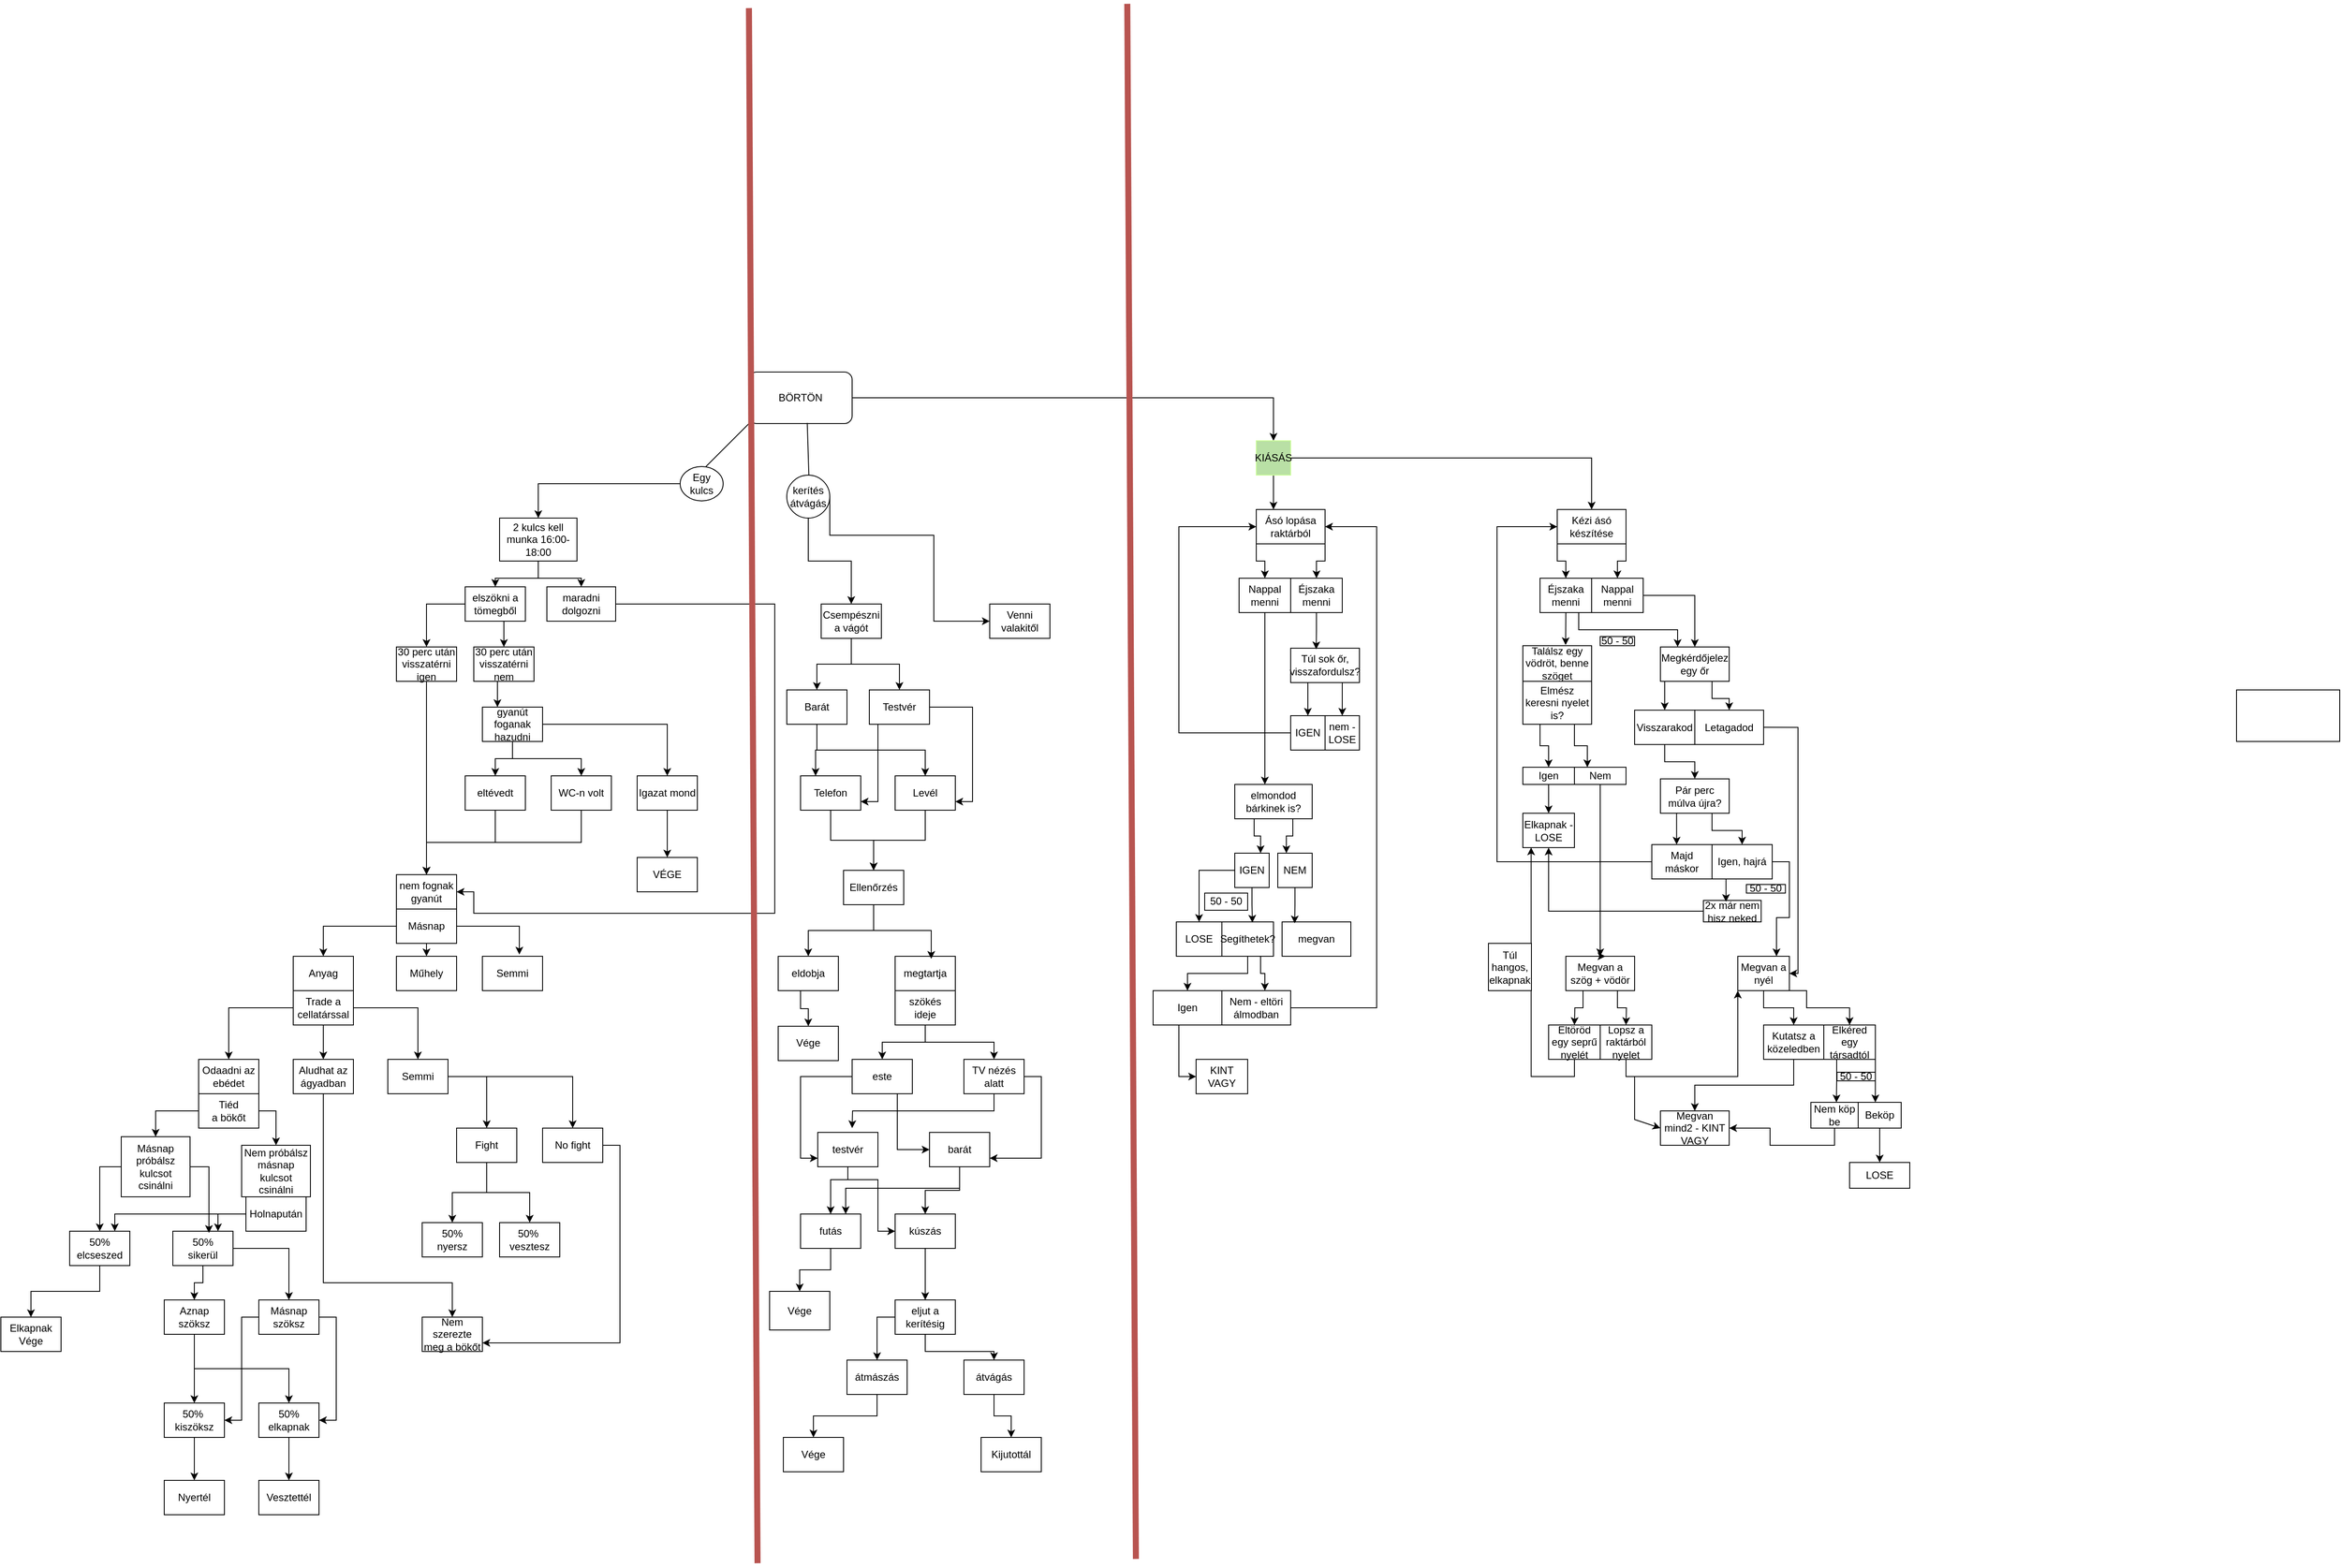 <mxfile version="22.0.4" type="device">
  <diagram name="1 oldal" id="RMf6y5_obdOdZjIeBnyi">
    <mxGraphModel dx="2117" dy="1656" grid="1" gridSize="10" guides="1" tooltips="1" connect="1" arrows="1" fold="1" page="1" pageScale="1" pageWidth="827" pageHeight="1169" math="0" shadow="0">
      <root>
        <mxCell id="0" />
        <mxCell id="1" parent="0" />
        <mxCell id="RZV11Bh1NO4c7f-Brt2T-11" style="edgeStyle=orthogonalEdgeStyle;rounded=0;orthogonalLoop=1;jettySize=auto;html=1;exitX=1;exitY=0.75;exitDx=0;exitDy=0;entryX=0.5;entryY=0;entryDx=0;entryDy=0;" parent="1" target="KMo8AS0ZJu5sJgMPSJ-H-9" edge="1" source="un-u-f8fUQM7BjyOaJRZ-424">
          <mxGeometry relative="1" as="geometry">
            <mxPoint x="460" y="-10" as="sourcePoint" />
            <mxPoint x="947" y="75.62" as="targetPoint" />
            <Array as="points">
              <mxPoint x="450" y="30" />
              <mxPoint x="940" y="30" />
            </Array>
          </mxGeometry>
        </mxCell>
        <mxCell id="un-u-f8fUQM7BjyOaJRZ-424" value="BÖRTÖN" style="rounded=1;whiteSpace=wrap;html=1;" parent="1" vertex="1">
          <mxGeometry x="330" width="120" height="60" as="geometry" />
        </mxCell>
        <mxCell id="un-u-f8fUQM7BjyOaJRZ-427" value="" style="endArrow=none;html=1;rounded=0;" parent="1" edge="1">
          <mxGeometry width="50" height="50" relative="1" as="geometry">
            <mxPoint x="280" y="110" as="sourcePoint" />
            <mxPoint x="330" y="60" as="targetPoint" />
          </mxGeometry>
        </mxCell>
        <mxCell id="ne0dGpzM1XJQtN-Q94vP-27" style="edgeStyle=orthogonalEdgeStyle;rounded=0;orthogonalLoop=1;jettySize=auto;html=1;exitX=0;exitY=0.5;exitDx=0;exitDy=0;entryX=0.5;entryY=0;entryDx=0;entryDy=0;" parent="1" source="un-u-f8fUQM7BjyOaJRZ-428" target="5e80ykowDUrw1KKTI-oJ-1" edge="1">
          <mxGeometry relative="1" as="geometry" />
        </mxCell>
        <mxCell id="un-u-f8fUQM7BjyOaJRZ-428" value="Egy kulcs" style="ellipse;whiteSpace=wrap;html=1;" parent="1" vertex="1">
          <mxGeometry x="250" y="110" width="50" height="40" as="geometry" />
        </mxCell>
        <mxCell id="un-u-f8fUQM7BjyOaJRZ-429" value="" style="endArrow=none;html=1;rounded=0;entryX=0.565;entryY=0.987;entryDx=0;entryDy=0;entryPerimeter=0;" parent="1" target="un-u-f8fUQM7BjyOaJRZ-424" edge="1">
          <mxGeometry width="50" height="50" relative="1" as="geometry">
            <mxPoint x="400" y="130" as="sourcePoint" />
            <mxPoint x="400" y="100" as="targetPoint" />
          </mxGeometry>
        </mxCell>
        <mxCell id="ne0dGpzM1XJQtN-Q94vP-72" style="edgeStyle=orthogonalEdgeStyle;rounded=0;orthogonalLoop=1;jettySize=auto;html=1;exitX=0.5;exitY=1;exitDx=0;exitDy=0;entryX=0.5;entryY=0;entryDx=0;entryDy=0;" parent="1" source="un-u-f8fUQM7BjyOaJRZ-431" target="ne0dGpzM1XJQtN-Q94vP-51" edge="1">
          <mxGeometry relative="1" as="geometry" />
        </mxCell>
        <mxCell id="ne0dGpzM1XJQtN-Q94vP-73" style="edgeStyle=orthogonalEdgeStyle;rounded=0;orthogonalLoop=1;jettySize=auto;html=1;exitX=1;exitY=0.5;exitDx=0;exitDy=0;" parent="1" source="un-u-f8fUQM7BjyOaJRZ-431" target="ne0dGpzM1XJQtN-Q94vP-50" edge="1">
          <mxGeometry relative="1" as="geometry">
            <Array as="points">
              <mxPoint x="424" y="190" />
              <mxPoint x="545" y="190" />
            </Array>
          </mxGeometry>
        </mxCell>
        <mxCell id="un-u-f8fUQM7BjyOaJRZ-431" value="kerítés&lt;br&gt;átvágás" style="ellipse;whiteSpace=wrap;html=1;aspect=fixed;" parent="1" vertex="1">
          <mxGeometry x="374" y="120" width="50" height="50" as="geometry" />
        </mxCell>
        <mxCell id="un-u-f8fUQM7BjyOaJRZ-457" value="" style="edgeStyle=orthogonalEdgeStyle;rounded=0;orthogonalLoop=1;jettySize=auto;html=1;" parent="1" edge="1">
          <mxGeometry relative="1" as="geometry">
            <mxPoint x="790" y="750.0" as="sourcePoint" />
          </mxGeometry>
        </mxCell>
        <mxCell id="ne0dGpzM1XJQtN-Q94vP-7" style="edgeStyle=orthogonalEdgeStyle;rounded=0;orthogonalLoop=1;jettySize=auto;html=1;exitX=0.5;exitY=1;exitDx=0;exitDy=0;" parent="1" source="5e80ykowDUrw1KKTI-oJ-1" target="5e80ykowDUrw1KKTI-oJ-9" edge="1">
          <mxGeometry relative="1" as="geometry" />
        </mxCell>
        <mxCell id="ne0dGpzM1XJQtN-Q94vP-8" style="edgeStyle=orthogonalEdgeStyle;rounded=0;orthogonalLoop=1;jettySize=auto;html=1;exitX=0.5;exitY=1;exitDx=0;exitDy=0;entryX=0.5;entryY=0;entryDx=0;entryDy=0;" parent="1" source="5e80ykowDUrw1KKTI-oJ-1" target="5e80ykowDUrw1KKTI-oJ-7" edge="1">
          <mxGeometry relative="1" as="geometry" />
        </mxCell>
        <mxCell id="5e80ykowDUrw1KKTI-oJ-1" value="2 kulcs kell&lt;br&gt;munka 16:00-18:00" style="rounded=0;whiteSpace=wrap;html=1;" parent="1" vertex="1">
          <mxGeometry x="40" y="170" width="90" height="50" as="geometry" />
        </mxCell>
        <mxCell id="5e80ykowDUrw1KKTI-oJ-14" style="edgeStyle=orthogonalEdgeStyle;rounded=0;orthogonalLoop=1;jettySize=auto;html=1;exitX=0.5;exitY=1;exitDx=0;exitDy=0;entryX=0.5;entryY=0;entryDx=0;entryDy=0;" parent="1" source="5e80ykowDUrw1KKTI-oJ-7" target="5e80ykowDUrw1KKTI-oJ-12" edge="1">
          <mxGeometry relative="1" as="geometry" />
        </mxCell>
        <mxCell id="ne0dGpzM1XJQtN-Q94vP-6" style="edgeStyle=orthogonalEdgeStyle;rounded=0;orthogonalLoop=1;jettySize=auto;html=1;exitX=0;exitY=0.5;exitDx=0;exitDy=0;entryX=0.5;entryY=0;entryDx=0;entryDy=0;" parent="1" source="5e80ykowDUrw1KKTI-oJ-7" target="5e80ykowDUrw1KKTI-oJ-11" edge="1">
          <mxGeometry relative="1" as="geometry" />
        </mxCell>
        <mxCell id="5e80ykowDUrw1KKTI-oJ-7" value="elszökni a tömegből" style="rounded=0;whiteSpace=wrap;html=1;" parent="1" vertex="1">
          <mxGeometry y="250" width="70" height="40" as="geometry" />
        </mxCell>
        <mxCell id="ne0dGpzM1XJQtN-Q94vP-61" style="edgeStyle=orthogonalEdgeStyle;rounded=0;orthogonalLoop=1;jettySize=auto;html=1;exitX=1;exitY=0.5;exitDx=0;exitDy=0;entryX=1;entryY=0.5;entryDx=0;entryDy=0;" parent="1" source="5e80ykowDUrw1KKTI-oJ-9" target="5e80ykowDUrw1KKTI-oJ-15" edge="1">
          <mxGeometry relative="1" as="geometry">
            <Array as="points">
              <mxPoint x="360" y="270" />
              <mxPoint x="360" y="630" />
              <mxPoint x="10" y="630" />
              <mxPoint x="10" y="605" />
            </Array>
          </mxGeometry>
        </mxCell>
        <mxCell id="5e80ykowDUrw1KKTI-oJ-9" value="maradni dolgozni" style="rounded=0;whiteSpace=wrap;html=1;" parent="1" vertex="1">
          <mxGeometry x="95" y="250" width="80" height="40" as="geometry" />
        </mxCell>
        <mxCell id="5e80ykowDUrw1KKTI-oJ-17" style="edgeStyle=orthogonalEdgeStyle;rounded=0;orthogonalLoop=1;jettySize=auto;html=1;exitX=0.5;exitY=1;exitDx=0;exitDy=0;" parent="1" source="5e80ykowDUrw1KKTI-oJ-11" target="5e80ykowDUrw1KKTI-oJ-15" edge="1">
          <mxGeometry relative="1" as="geometry" />
        </mxCell>
        <mxCell id="5e80ykowDUrw1KKTI-oJ-11" value="30 perc után visszatérni&lt;br&gt;igen" style="rounded=0;whiteSpace=wrap;html=1;" parent="1" vertex="1">
          <mxGeometry x="-80" y="320" width="70" height="40" as="geometry" />
        </mxCell>
        <mxCell id="5e80ykowDUrw1KKTI-oJ-19" style="edgeStyle=orthogonalEdgeStyle;rounded=0;orthogonalLoop=1;jettySize=auto;html=1;exitX=0.5;exitY=1;exitDx=0;exitDy=0;entryX=0.25;entryY=0;entryDx=0;entryDy=0;" parent="1" source="5e80ykowDUrw1KKTI-oJ-12" target="5e80ykowDUrw1KKTI-oJ-18" edge="1">
          <mxGeometry relative="1" as="geometry" />
        </mxCell>
        <mxCell id="5e80ykowDUrw1KKTI-oJ-12" value="30 perc után visszatérni&lt;br&gt;nem" style="rounded=0;whiteSpace=wrap;html=1;" parent="1" vertex="1">
          <mxGeometry x="10" y="320" width="70" height="40" as="geometry" />
        </mxCell>
        <mxCell id="5e80ykowDUrw1KKTI-oJ-15" value="nem fognak gyanút" style="rounded=0;whiteSpace=wrap;html=1;" parent="1" vertex="1">
          <mxGeometry x="-80" y="585" width="70" height="40" as="geometry" />
        </mxCell>
        <mxCell id="5e80ykowDUrw1KKTI-oJ-21" style="edgeStyle=orthogonalEdgeStyle;rounded=0;orthogonalLoop=1;jettySize=auto;html=1;exitX=0.5;exitY=1;exitDx=0;exitDy=0;entryX=0.5;entryY=0;entryDx=0;entryDy=0;" parent="1" source="5e80ykowDUrw1KKTI-oJ-18" target="5e80ykowDUrw1KKTI-oJ-20" edge="1">
          <mxGeometry relative="1" as="geometry" />
        </mxCell>
        <mxCell id="5e80ykowDUrw1KKTI-oJ-23" style="edgeStyle=orthogonalEdgeStyle;rounded=0;orthogonalLoop=1;jettySize=auto;html=1;exitX=0.5;exitY=1;exitDx=0;exitDy=0;entryX=0.5;entryY=0;entryDx=0;entryDy=0;" parent="1" source="5e80ykowDUrw1KKTI-oJ-18" target="5e80ykowDUrw1KKTI-oJ-22" edge="1">
          <mxGeometry relative="1" as="geometry" />
        </mxCell>
        <mxCell id="ne0dGpzM1XJQtN-Q94vP-2" style="edgeStyle=orthogonalEdgeStyle;rounded=0;orthogonalLoop=1;jettySize=auto;html=1;exitX=1;exitY=0.5;exitDx=0;exitDy=0;" parent="1" source="5e80ykowDUrw1KKTI-oJ-18" target="ne0dGpzM1XJQtN-Q94vP-1" edge="1">
          <mxGeometry relative="1" as="geometry" />
        </mxCell>
        <mxCell id="5e80ykowDUrw1KKTI-oJ-18" value="gyanút foganak&lt;br&gt;hazudni" style="rounded=0;whiteSpace=wrap;html=1;" parent="1" vertex="1">
          <mxGeometry x="20" y="390" width="70" height="40" as="geometry" />
        </mxCell>
        <mxCell id="ne0dGpzM1XJQtN-Q94vP-9" style="edgeStyle=orthogonalEdgeStyle;rounded=0;orthogonalLoop=1;jettySize=auto;html=1;exitX=0.5;exitY=1;exitDx=0;exitDy=0;entryX=0.5;entryY=0;entryDx=0;entryDy=0;" parent="1" source="5e80ykowDUrw1KKTI-oJ-20" target="5e80ykowDUrw1KKTI-oJ-15" edge="1">
          <mxGeometry relative="1" as="geometry" />
        </mxCell>
        <mxCell id="5e80ykowDUrw1KKTI-oJ-20" value="eltévedt" style="rounded=0;whiteSpace=wrap;html=1;" parent="1" vertex="1">
          <mxGeometry y="470" width="70" height="40" as="geometry" />
        </mxCell>
        <mxCell id="ne0dGpzM1XJQtN-Q94vP-10" style="edgeStyle=orthogonalEdgeStyle;rounded=0;orthogonalLoop=1;jettySize=auto;html=1;exitX=0.5;exitY=1;exitDx=0;exitDy=0;entryX=0.5;entryY=0;entryDx=0;entryDy=0;" parent="1" source="5e80ykowDUrw1KKTI-oJ-22" target="5e80ykowDUrw1KKTI-oJ-15" edge="1">
          <mxGeometry relative="1" as="geometry" />
        </mxCell>
        <mxCell id="5e80ykowDUrw1KKTI-oJ-22" value="WC-n volt" style="rounded=0;whiteSpace=wrap;html=1;" parent="1" vertex="1">
          <mxGeometry x="100" y="470" width="70" height="40" as="geometry" />
        </mxCell>
        <mxCell id="ne0dGpzM1XJQtN-Q94vP-4" style="edgeStyle=orthogonalEdgeStyle;rounded=0;orthogonalLoop=1;jettySize=auto;html=1;exitX=0.5;exitY=1;exitDx=0;exitDy=0;entryX=0.5;entryY=0;entryDx=0;entryDy=0;" parent="1" source="ne0dGpzM1XJQtN-Q94vP-1" target="ne0dGpzM1XJQtN-Q94vP-3" edge="1">
          <mxGeometry relative="1" as="geometry" />
        </mxCell>
        <mxCell id="ne0dGpzM1XJQtN-Q94vP-1" value="Igazat mond" style="rounded=0;whiteSpace=wrap;html=1;" parent="1" vertex="1">
          <mxGeometry x="200" y="470" width="70" height="40" as="geometry" />
        </mxCell>
        <mxCell id="ne0dGpzM1XJQtN-Q94vP-3" value="VÉGE" style="rounded=0;whiteSpace=wrap;html=1;" parent="1" vertex="1">
          <mxGeometry x="200" y="565" width="70" height="40" as="geometry" />
        </mxCell>
        <mxCell id="ne0dGpzM1XJQtN-Q94vP-15" style="edgeStyle=orthogonalEdgeStyle;rounded=0;orthogonalLoop=1;jettySize=auto;html=1;exitX=0.5;exitY=1;exitDx=0;exitDy=0;entryX=0.5;entryY=0;entryDx=0;entryDy=0;" parent="1" source="ne0dGpzM1XJQtN-Q94vP-11" target="ne0dGpzM1XJQtN-Q94vP-13" edge="1">
          <mxGeometry relative="1" as="geometry" />
        </mxCell>
        <mxCell id="ne0dGpzM1XJQtN-Q94vP-17" style="edgeStyle=orthogonalEdgeStyle;rounded=0;orthogonalLoop=1;jettySize=auto;html=1;exitX=0;exitY=0.5;exitDx=0;exitDy=0;entryX=0.5;entryY=0;entryDx=0;entryDy=0;" parent="1" source="ne0dGpzM1XJQtN-Q94vP-11" target="ne0dGpzM1XJQtN-Q94vP-14" edge="1">
          <mxGeometry relative="1" as="geometry" />
        </mxCell>
        <mxCell id="ne0dGpzM1XJQtN-Q94vP-11" value="Másnap" style="rounded=0;whiteSpace=wrap;html=1;" parent="1" vertex="1">
          <mxGeometry x="-80" y="625" width="70" height="40" as="geometry" />
        </mxCell>
        <mxCell id="ne0dGpzM1XJQtN-Q94vP-12" value="Semmi" style="rounded=0;whiteSpace=wrap;html=1;" parent="1" vertex="1">
          <mxGeometry x="20" y="680" width="70" height="40" as="geometry" />
        </mxCell>
        <mxCell id="ne0dGpzM1XJQtN-Q94vP-13" value="Műhely" style="rounded=0;whiteSpace=wrap;html=1;" parent="1" vertex="1">
          <mxGeometry x="-80" y="680" width="70" height="40" as="geometry" />
        </mxCell>
        <mxCell id="ne0dGpzM1XJQtN-Q94vP-14" value="Anyag" style="rounded=0;whiteSpace=wrap;html=1;" parent="1" vertex="1">
          <mxGeometry x="-200" y="680" width="70" height="40" as="geometry" />
        </mxCell>
        <mxCell id="ne0dGpzM1XJQtN-Q94vP-18" style="edgeStyle=orthogonalEdgeStyle;rounded=0;orthogonalLoop=1;jettySize=auto;html=1;exitX=1;exitY=0.5;exitDx=0;exitDy=0;entryX=0.614;entryY=-0.05;entryDx=0;entryDy=0;entryPerimeter=0;" parent="1" source="ne0dGpzM1XJQtN-Q94vP-11" target="ne0dGpzM1XJQtN-Q94vP-12" edge="1">
          <mxGeometry relative="1" as="geometry" />
        </mxCell>
        <mxCell id="ne0dGpzM1XJQtN-Q94vP-23" style="edgeStyle=orthogonalEdgeStyle;rounded=0;orthogonalLoop=1;jettySize=auto;html=1;exitX=0;exitY=0.5;exitDx=0;exitDy=0;entryX=0.5;entryY=0;entryDx=0;entryDy=0;" parent="1" source="ne0dGpzM1XJQtN-Q94vP-19" target="ne0dGpzM1XJQtN-Q94vP-20" edge="1">
          <mxGeometry relative="1" as="geometry" />
        </mxCell>
        <mxCell id="ne0dGpzM1XJQtN-Q94vP-24" style="edgeStyle=orthogonalEdgeStyle;rounded=0;orthogonalLoop=1;jettySize=auto;html=1;exitX=1;exitY=0.5;exitDx=0;exitDy=0;entryX=0.5;entryY=0;entryDx=0;entryDy=0;" parent="1" source="ne0dGpzM1XJQtN-Q94vP-19" target="ne0dGpzM1XJQtN-Q94vP-22" edge="1">
          <mxGeometry relative="1" as="geometry" />
        </mxCell>
        <mxCell id="ne0dGpzM1XJQtN-Q94vP-25" style="edgeStyle=orthogonalEdgeStyle;rounded=0;orthogonalLoop=1;jettySize=auto;html=1;exitX=0.5;exitY=1;exitDx=0;exitDy=0;" parent="1" source="ne0dGpzM1XJQtN-Q94vP-19" target="ne0dGpzM1XJQtN-Q94vP-21" edge="1">
          <mxGeometry relative="1" as="geometry" />
        </mxCell>
        <mxCell id="ne0dGpzM1XJQtN-Q94vP-19" value="Trade a cellatárssal" style="rounded=0;whiteSpace=wrap;html=1;" parent="1" vertex="1">
          <mxGeometry x="-200" y="720" width="70" height="40" as="geometry" />
        </mxCell>
        <mxCell id="ne0dGpzM1XJQtN-Q94vP-20" value="Odaadni az ebédet" style="rounded=0;whiteSpace=wrap;html=1;" parent="1" vertex="1">
          <mxGeometry x="-310" y="800" width="70" height="40" as="geometry" />
        </mxCell>
        <mxCell id="ne0dGpzM1XJQtN-Q94vP-66" style="edgeStyle=orthogonalEdgeStyle;rounded=0;orthogonalLoop=1;jettySize=auto;html=1;exitX=0.5;exitY=1;exitDx=0;exitDy=0;" parent="1" source="ne0dGpzM1XJQtN-Q94vP-21" target="ne0dGpzM1XJQtN-Q94vP-54" edge="1">
          <mxGeometry relative="1" as="geometry">
            <Array as="points">
              <mxPoint x="-165" y="1060" />
              <mxPoint x="-15" y="1060" />
            </Array>
          </mxGeometry>
        </mxCell>
        <mxCell id="ne0dGpzM1XJQtN-Q94vP-21" value="Aludhat az ágyadban" style="rounded=0;whiteSpace=wrap;html=1;" parent="1" vertex="1">
          <mxGeometry x="-200" y="800" width="70" height="40" as="geometry" />
        </mxCell>
        <mxCell id="ne0dGpzM1XJQtN-Q94vP-62" style="edgeStyle=orthogonalEdgeStyle;rounded=0;orthogonalLoop=1;jettySize=auto;html=1;exitX=1;exitY=0.5;exitDx=0;exitDy=0;entryX=0.5;entryY=0;entryDx=0;entryDy=0;" parent="1" source="ne0dGpzM1XJQtN-Q94vP-22" target="ne0dGpzM1XJQtN-Q94vP-58" edge="1">
          <mxGeometry relative="1" as="geometry" />
        </mxCell>
        <mxCell id="ne0dGpzM1XJQtN-Q94vP-63" style="edgeStyle=orthogonalEdgeStyle;rounded=0;orthogonalLoop=1;jettySize=auto;html=1;exitX=1;exitY=0.5;exitDx=0;exitDy=0;entryX=0.5;entryY=0;entryDx=0;entryDy=0;" parent="1" source="ne0dGpzM1XJQtN-Q94vP-22" target="ne0dGpzM1XJQtN-Q94vP-57" edge="1">
          <mxGeometry relative="1" as="geometry" />
        </mxCell>
        <mxCell id="ne0dGpzM1XJQtN-Q94vP-22" value="Semmi" style="rounded=0;whiteSpace=wrap;html=1;" parent="1" vertex="1">
          <mxGeometry x="-90" y="800" width="70" height="40" as="geometry" />
        </mxCell>
        <mxCell id="ne0dGpzM1XJQtN-Q94vP-30" style="edgeStyle=orthogonalEdgeStyle;rounded=0;orthogonalLoop=1;jettySize=auto;html=1;exitX=0;exitY=0.5;exitDx=0;exitDy=0;entryX=0.5;entryY=0;entryDx=0;entryDy=0;" parent="1" source="ne0dGpzM1XJQtN-Q94vP-26" target="ne0dGpzM1XJQtN-Q94vP-28" edge="1">
          <mxGeometry relative="1" as="geometry" />
        </mxCell>
        <mxCell id="ne0dGpzM1XJQtN-Q94vP-31" style="edgeStyle=orthogonalEdgeStyle;rounded=0;orthogonalLoop=1;jettySize=auto;html=1;exitX=1;exitY=0.5;exitDx=0;exitDy=0;" parent="1" source="ne0dGpzM1XJQtN-Q94vP-26" target="ne0dGpzM1XJQtN-Q94vP-29" edge="1">
          <mxGeometry relative="1" as="geometry" />
        </mxCell>
        <mxCell id="ne0dGpzM1XJQtN-Q94vP-26" value="Tiéd&lt;br&gt;a bökőt" style="rounded=0;whiteSpace=wrap;html=1;" parent="1" vertex="1">
          <mxGeometry x="-310" y="840" width="70" height="40" as="geometry" />
        </mxCell>
        <mxCell id="ne0dGpzM1XJQtN-Q94vP-38" style="edgeStyle=orthogonalEdgeStyle;rounded=0;orthogonalLoop=1;jettySize=auto;html=1;exitX=0;exitY=0.5;exitDx=0;exitDy=0;entryX=0.5;entryY=0;entryDx=0;entryDy=0;" parent="1" source="ne0dGpzM1XJQtN-Q94vP-28" target="ne0dGpzM1XJQtN-Q94vP-37" edge="1">
          <mxGeometry relative="1" as="geometry" />
        </mxCell>
        <mxCell id="ne0dGpzM1XJQtN-Q94vP-28" value="Másnap próbálsz kulcsot csinálni" style="rounded=0;whiteSpace=wrap;html=1;" parent="1" vertex="1">
          <mxGeometry x="-400" y="890" width="80" height="70" as="geometry" />
        </mxCell>
        <mxCell id="ne0dGpzM1XJQtN-Q94vP-29" value="Nem próbálsz másnap kulcsot csinálni" style="rounded=0;whiteSpace=wrap;html=1;" parent="1" vertex="1">
          <mxGeometry x="-260" y="900" width="80" height="60" as="geometry" />
        </mxCell>
        <mxCell id="ne0dGpzM1XJQtN-Q94vP-32" value="Nyertél" style="rounded=0;whiteSpace=wrap;html=1;" parent="1" vertex="1">
          <mxGeometry x="-350" y="1290" width="70" height="40" as="geometry" />
        </mxCell>
        <mxCell id="ne0dGpzM1XJQtN-Q94vP-60" style="edgeStyle=orthogonalEdgeStyle;rounded=0;orthogonalLoop=1;jettySize=auto;html=1;exitX=0.5;exitY=1;exitDx=0;exitDy=0;" parent="1" source="ne0dGpzM1XJQtN-Q94vP-33" target="ne0dGpzM1XJQtN-Q94vP-59" edge="1">
          <mxGeometry relative="1" as="geometry" />
        </mxCell>
        <mxCell id="ne0dGpzM1XJQtN-Q94vP-33" value="50%&lt;br&gt;elkapnak" style="rounded=0;whiteSpace=wrap;html=1;" parent="1" vertex="1">
          <mxGeometry x="-240" y="1200" width="70" height="40" as="geometry" />
        </mxCell>
        <mxCell id="ne0dGpzM1XJQtN-Q94vP-49" style="edgeStyle=orthogonalEdgeStyle;rounded=0;orthogonalLoop=1;jettySize=auto;html=1;exitX=0.5;exitY=1;exitDx=0;exitDy=0;entryX=0.5;entryY=0;entryDx=0;entryDy=0;" parent="1" source="ne0dGpzM1XJQtN-Q94vP-34" target="ne0dGpzM1XJQtN-Q94vP-32" edge="1">
          <mxGeometry relative="1" as="geometry" />
        </mxCell>
        <mxCell id="ne0dGpzM1XJQtN-Q94vP-34" value="50%&amp;nbsp;&lt;br&gt;kiszöksz" style="rounded=0;whiteSpace=wrap;html=1;" parent="1" vertex="1">
          <mxGeometry x="-350" y="1200" width="70" height="40" as="geometry" />
        </mxCell>
        <mxCell id="ne0dGpzM1XJQtN-Q94vP-47" style="edgeStyle=orthogonalEdgeStyle;rounded=0;orthogonalLoop=1;jettySize=auto;html=1;exitX=1;exitY=0.5;exitDx=0;exitDy=0;entryX=1;entryY=0.5;entryDx=0;entryDy=0;" parent="1" source="ne0dGpzM1XJQtN-Q94vP-35" target="ne0dGpzM1XJQtN-Q94vP-33" edge="1">
          <mxGeometry relative="1" as="geometry" />
        </mxCell>
        <mxCell id="ne0dGpzM1XJQtN-Q94vP-48" style="edgeStyle=orthogonalEdgeStyle;rounded=0;orthogonalLoop=1;jettySize=auto;html=1;exitX=0;exitY=0.5;exitDx=0;exitDy=0;entryX=1;entryY=0.5;entryDx=0;entryDy=0;" parent="1" source="ne0dGpzM1XJQtN-Q94vP-35" target="ne0dGpzM1XJQtN-Q94vP-34" edge="1">
          <mxGeometry relative="1" as="geometry" />
        </mxCell>
        <mxCell id="ne0dGpzM1XJQtN-Q94vP-35" value="Másnap szöksz" style="rounded=0;whiteSpace=wrap;html=1;" parent="1" vertex="1">
          <mxGeometry x="-240" y="1080" width="70" height="40" as="geometry" />
        </mxCell>
        <mxCell id="ne0dGpzM1XJQtN-Q94vP-41" style="edgeStyle=orthogonalEdgeStyle;rounded=0;orthogonalLoop=1;jettySize=auto;html=1;exitX=0.5;exitY=1;exitDx=0;exitDy=0;entryX=0.5;entryY=0;entryDx=0;entryDy=0;" parent="1" source="ne0dGpzM1XJQtN-Q94vP-36" target="ne0dGpzM1XJQtN-Q94vP-40" edge="1">
          <mxGeometry relative="1" as="geometry" />
        </mxCell>
        <mxCell id="ne0dGpzM1XJQtN-Q94vP-42" style="edgeStyle=orthogonalEdgeStyle;rounded=0;orthogonalLoop=1;jettySize=auto;html=1;exitX=1;exitY=0.5;exitDx=0;exitDy=0;entryX=0.5;entryY=0;entryDx=0;entryDy=0;" parent="1" source="ne0dGpzM1XJQtN-Q94vP-36" target="ne0dGpzM1XJQtN-Q94vP-35" edge="1">
          <mxGeometry relative="1" as="geometry" />
        </mxCell>
        <mxCell id="ne0dGpzM1XJQtN-Q94vP-36" value="50% &lt;br&gt;sikerül" style="rounded=0;whiteSpace=wrap;html=1;" parent="1" vertex="1">
          <mxGeometry x="-340" y="1000" width="70" height="40" as="geometry" />
        </mxCell>
        <mxCell id="ne0dGpzM1XJQtN-Q94vP-71" style="edgeStyle=orthogonalEdgeStyle;rounded=0;orthogonalLoop=1;jettySize=auto;html=1;exitX=0.5;exitY=1;exitDx=0;exitDy=0;entryX=0.5;entryY=0;entryDx=0;entryDy=0;" parent="1" source="ne0dGpzM1XJQtN-Q94vP-37" target="ne0dGpzM1XJQtN-Q94vP-52" edge="1">
          <mxGeometry relative="1" as="geometry" />
        </mxCell>
        <mxCell id="ne0dGpzM1XJQtN-Q94vP-37" value="50% elcseszed" style="rounded=0;whiteSpace=wrap;html=1;" parent="1" vertex="1">
          <mxGeometry x="-460" y="1000" width="70" height="40" as="geometry" />
        </mxCell>
        <mxCell id="ne0dGpzM1XJQtN-Q94vP-39" style="edgeStyle=orthogonalEdgeStyle;rounded=0;orthogonalLoop=1;jettySize=auto;html=1;exitX=1;exitY=0.5;exitDx=0;exitDy=0;entryX=0.6;entryY=0.05;entryDx=0;entryDy=0;entryPerimeter=0;" parent="1" source="ne0dGpzM1XJQtN-Q94vP-28" target="ne0dGpzM1XJQtN-Q94vP-36" edge="1">
          <mxGeometry relative="1" as="geometry" />
        </mxCell>
        <mxCell id="ne0dGpzM1XJQtN-Q94vP-43" style="edgeStyle=orthogonalEdgeStyle;rounded=0;orthogonalLoop=1;jettySize=auto;html=1;exitX=0.5;exitY=1;exitDx=0;exitDy=0;entryX=0.5;entryY=0;entryDx=0;entryDy=0;" parent="1" source="ne0dGpzM1XJQtN-Q94vP-40" target="ne0dGpzM1XJQtN-Q94vP-34" edge="1">
          <mxGeometry relative="1" as="geometry" />
        </mxCell>
        <mxCell id="ne0dGpzM1XJQtN-Q94vP-46" style="edgeStyle=orthogonalEdgeStyle;rounded=0;orthogonalLoop=1;jettySize=auto;html=1;exitX=0.5;exitY=1;exitDx=0;exitDy=0;entryX=0.5;entryY=0;entryDx=0;entryDy=0;" parent="1" source="ne0dGpzM1XJQtN-Q94vP-40" target="ne0dGpzM1XJQtN-Q94vP-33" edge="1">
          <mxGeometry relative="1" as="geometry" />
        </mxCell>
        <mxCell id="ne0dGpzM1XJQtN-Q94vP-40" value="Aznap szöksz" style="rounded=0;whiteSpace=wrap;html=1;" parent="1" vertex="1">
          <mxGeometry x="-350" y="1080" width="70" height="40" as="geometry" />
        </mxCell>
        <mxCell id="ne0dGpzM1XJQtN-Q94vP-50" value="Venni valakitől" style="rounded=0;whiteSpace=wrap;html=1;" parent="1" vertex="1">
          <mxGeometry x="610" y="270" width="70" height="40" as="geometry" />
        </mxCell>
        <mxCell id="ne0dGpzM1XJQtN-Q94vP-90" style="edgeStyle=orthogonalEdgeStyle;rounded=0;orthogonalLoop=1;jettySize=auto;html=1;exitX=0.5;exitY=1;exitDx=0;exitDy=0;entryX=0.5;entryY=0;entryDx=0;entryDy=0;" parent="1" source="ne0dGpzM1XJQtN-Q94vP-51" target="ne0dGpzM1XJQtN-Q94vP-88" edge="1">
          <mxGeometry relative="1" as="geometry" />
        </mxCell>
        <mxCell id="ne0dGpzM1XJQtN-Q94vP-91" style="edgeStyle=orthogonalEdgeStyle;rounded=0;orthogonalLoop=1;jettySize=auto;html=1;exitX=0.5;exitY=1;exitDx=0;exitDy=0;entryX=0.5;entryY=0;entryDx=0;entryDy=0;" parent="1" source="ne0dGpzM1XJQtN-Q94vP-51" target="ne0dGpzM1XJQtN-Q94vP-87" edge="1">
          <mxGeometry relative="1" as="geometry" />
        </mxCell>
        <mxCell id="ne0dGpzM1XJQtN-Q94vP-51" value="Csempészni a vágót" style="rounded=0;whiteSpace=wrap;html=1;" parent="1" vertex="1">
          <mxGeometry x="414" y="270" width="70" height="40" as="geometry" />
        </mxCell>
        <mxCell id="ne0dGpzM1XJQtN-Q94vP-52" value="Elkapnak&lt;br&gt;Vége" style="rounded=0;whiteSpace=wrap;html=1;" parent="1" vertex="1">
          <mxGeometry x="-540" y="1100" width="70" height="40" as="geometry" />
        </mxCell>
        <mxCell id="ne0dGpzM1XJQtN-Q94vP-68" style="edgeStyle=orthogonalEdgeStyle;rounded=0;orthogonalLoop=1;jettySize=auto;html=1;exitX=0;exitY=0.5;exitDx=0;exitDy=0;entryX=0.75;entryY=0;entryDx=0;entryDy=0;" parent="1" source="ne0dGpzM1XJQtN-Q94vP-53" target="ne0dGpzM1XJQtN-Q94vP-37" edge="1">
          <mxGeometry relative="1" as="geometry" />
        </mxCell>
        <mxCell id="ne0dGpzM1XJQtN-Q94vP-70" style="edgeStyle=orthogonalEdgeStyle;rounded=0;orthogonalLoop=1;jettySize=auto;html=1;exitX=0;exitY=0.5;exitDx=0;exitDy=0;entryX=0.75;entryY=0;entryDx=0;entryDy=0;" parent="1" source="ne0dGpzM1XJQtN-Q94vP-53" target="ne0dGpzM1XJQtN-Q94vP-36" edge="1">
          <mxGeometry relative="1" as="geometry" />
        </mxCell>
        <mxCell id="ne0dGpzM1XJQtN-Q94vP-53" value="Holnapután" style="rounded=0;whiteSpace=wrap;html=1;" parent="1" vertex="1">
          <mxGeometry x="-255" y="960" width="70" height="40" as="geometry" />
        </mxCell>
        <mxCell id="ne0dGpzM1XJQtN-Q94vP-54" value="Nem szerezte meg a bökőt" style="rounded=0;whiteSpace=wrap;html=1;" parent="1" vertex="1">
          <mxGeometry x="-50" y="1100" width="70" height="40" as="geometry" />
        </mxCell>
        <mxCell id="ne0dGpzM1XJQtN-Q94vP-55" value="50%&amp;nbsp;&lt;br&gt;vesztesz" style="rounded=0;whiteSpace=wrap;html=1;" parent="1" vertex="1">
          <mxGeometry x="40" y="990" width="70" height="40" as="geometry" />
        </mxCell>
        <mxCell id="ne0dGpzM1XJQtN-Q94vP-56" value="50%&lt;br&gt;nyersz" style="rounded=0;whiteSpace=wrap;html=1;" parent="1" vertex="1">
          <mxGeometry x="-50" y="990" width="70" height="40" as="geometry" />
        </mxCell>
        <mxCell id="ne0dGpzM1XJQtN-Q94vP-67" style="edgeStyle=orthogonalEdgeStyle;rounded=0;orthogonalLoop=1;jettySize=auto;html=1;exitX=1;exitY=0.5;exitDx=0;exitDy=0;entryX=1;entryY=0.75;entryDx=0;entryDy=0;" parent="1" source="ne0dGpzM1XJQtN-Q94vP-57" target="ne0dGpzM1XJQtN-Q94vP-54" edge="1">
          <mxGeometry relative="1" as="geometry" />
        </mxCell>
        <mxCell id="ne0dGpzM1XJQtN-Q94vP-57" value="No fight" style="rounded=0;whiteSpace=wrap;html=1;" parent="1" vertex="1">
          <mxGeometry x="90" y="880" width="70" height="40" as="geometry" />
        </mxCell>
        <mxCell id="ne0dGpzM1XJQtN-Q94vP-64" style="edgeStyle=orthogonalEdgeStyle;rounded=0;orthogonalLoop=1;jettySize=auto;html=1;exitX=0.5;exitY=1;exitDx=0;exitDy=0;entryX=0.5;entryY=0;entryDx=0;entryDy=0;" parent="1" source="ne0dGpzM1XJQtN-Q94vP-58" target="ne0dGpzM1XJQtN-Q94vP-56" edge="1">
          <mxGeometry relative="1" as="geometry" />
        </mxCell>
        <mxCell id="ne0dGpzM1XJQtN-Q94vP-65" style="edgeStyle=orthogonalEdgeStyle;rounded=0;orthogonalLoop=1;jettySize=auto;html=1;exitX=0.5;exitY=1;exitDx=0;exitDy=0;" parent="1" source="ne0dGpzM1XJQtN-Q94vP-58" target="ne0dGpzM1XJQtN-Q94vP-55" edge="1">
          <mxGeometry relative="1" as="geometry" />
        </mxCell>
        <mxCell id="ne0dGpzM1XJQtN-Q94vP-58" value="Fight" style="rounded=0;whiteSpace=wrap;html=1;" parent="1" vertex="1">
          <mxGeometry x="-10" y="880" width="70" height="40" as="geometry" />
        </mxCell>
        <mxCell id="ne0dGpzM1XJQtN-Q94vP-59" value="Vesztettél" style="rounded=0;whiteSpace=wrap;html=1;" parent="1" vertex="1">
          <mxGeometry x="-240" y="1290" width="70" height="40" as="geometry" />
        </mxCell>
        <mxCell id="ne0dGpzM1XJQtN-Q94vP-69" style="edgeStyle=orthogonalEdgeStyle;rounded=0;orthogonalLoop=1;jettySize=auto;html=1;exitX=0.5;exitY=1;exitDx=0;exitDy=0;" parent="1" source="ne0dGpzM1XJQtN-Q94vP-53" target="ne0dGpzM1XJQtN-Q94vP-53" edge="1">
          <mxGeometry relative="1" as="geometry" />
        </mxCell>
        <mxCell id="ne0dGpzM1XJQtN-Q94vP-113" style="edgeStyle=orthogonalEdgeStyle;rounded=0;orthogonalLoop=1;jettySize=auto;html=1;exitX=0.5;exitY=1;exitDx=0;exitDy=0;entryX=0.5;entryY=0;entryDx=0;entryDy=0;" parent="1" source="ne0dGpzM1XJQtN-Q94vP-74" target="ne0dGpzM1XJQtN-Q94vP-75" edge="1">
          <mxGeometry relative="1" as="geometry" />
        </mxCell>
        <mxCell id="ne0dGpzM1XJQtN-Q94vP-116" style="edgeStyle=orthogonalEdgeStyle;rounded=0;orthogonalLoop=1;jettySize=auto;html=1;exitX=0.5;exitY=1;exitDx=0;exitDy=0;entryX=0.75;entryY=0;entryDx=0;entryDy=0;" parent="1" source="ne0dGpzM1XJQtN-Q94vP-74" target="ne0dGpzM1XJQtN-Q94vP-76" edge="1">
          <mxGeometry relative="1" as="geometry">
            <Array as="points">
              <mxPoint x="575" y="950" />
              <mxPoint x="443" y="950" />
            </Array>
          </mxGeometry>
        </mxCell>
        <mxCell id="ne0dGpzM1XJQtN-Q94vP-74" value="barát" style="rounded=0;whiteSpace=wrap;html=1;" parent="1" vertex="1">
          <mxGeometry x="540" y="885" width="70" height="40" as="geometry" />
        </mxCell>
        <mxCell id="ne0dGpzM1XJQtN-Q94vP-120" style="edgeStyle=orthogonalEdgeStyle;rounded=0;orthogonalLoop=1;jettySize=auto;html=1;exitX=0.5;exitY=1;exitDx=0;exitDy=0;entryX=0.5;entryY=0;entryDx=0;entryDy=0;" parent="1" source="ne0dGpzM1XJQtN-Q94vP-75" target="ne0dGpzM1XJQtN-Q94vP-117" edge="1">
          <mxGeometry relative="1" as="geometry" />
        </mxCell>
        <mxCell id="ne0dGpzM1XJQtN-Q94vP-75" value="kúszás" style="rounded=0;whiteSpace=wrap;html=1;" parent="1" vertex="1">
          <mxGeometry x="500" y="980" width="70" height="40" as="geometry" />
        </mxCell>
        <mxCell id="ne0dGpzM1XJQtN-Q94vP-119" style="edgeStyle=orthogonalEdgeStyle;rounded=0;orthogonalLoop=1;jettySize=auto;html=1;exitX=0.5;exitY=1;exitDx=0;exitDy=0;entryX=0.5;entryY=0;entryDx=0;entryDy=0;" parent="1" source="ne0dGpzM1XJQtN-Q94vP-76" target="ne0dGpzM1XJQtN-Q94vP-118" edge="1">
          <mxGeometry relative="1" as="geometry" />
        </mxCell>
        <mxCell id="ne0dGpzM1XJQtN-Q94vP-76" value="futás" style="rounded=0;whiteSpace=wrap;html=1;" parent="1" vertex="1">
          <mxGeometry x="390" y="980" width="70" height="40" as="geometry" />
        </mxCell>
        <mxCell id="ne0dGpzM1XJQtN-Q94vP-114" style="edgeStyle=orthogonalEdgeStyle;rounded=0;orthogonalLoop=1;jettySize=auto;html=1;exitX=0.5;exitY=1;exitDx=0;exitDy=0;entryX=0;entryY=0.5;entryDx=0;entryDy=0;" parent="1" source="ne0dGpzM1XJQtN-Q94vP-77" target="ne0dGpzM1XJQtN-Q94vP-75" edge="1">
          <mxGeometry relative="1" as="geometry">
            <Array as="points">
              <mxPoint x="445" y="940" />
              <mxPoint x="480" y="940" />
              <mxPoint x="480" y="1000" />
            </Array>
          </mxGeometry>
        </mxCell>
        <mxCell id="ne0dGpzM1XJQtN-Q94vP-115" style="edgeStyle=orthogonalEdgeStyle;rounded=0;orthogonalLoop=1;jettySize=auto;html=1;exitX=0.5;exitY=1;exitDx=0;exitDy=0;entryX=0.5;entryY=0;entryDx=0;entryDy=0;" parent="1" source="ne0dGpzM1XJQtN-Q94vP-77" target="ne0dGpzM1XJQtN-Q94vP-76" edge="1">
          <mxGeometry relative="1" as="geometry">
            <Array as="points">
              <mxPoint x="445" y="940" />
              <mxPoint x="425" y="940" />
            </Array>
          </mxGeometry>
        </mxCell>
        <mxCell id="ne0dGpzM1XJQtN-Q94vP-77" value="testvér" style="rounded=0;whiteSpace=wrap;html=1;" parent="1" vertex="1">
          <mxGeometry x="410" y="885" width="70" height="40" as="geometry" />
        </mxCell>
        <mxCell id="ne0dGpzM1XJQtN-Q94vP-102" style="edgeStyle=orthogonalEdgeStyle;rounded=0;orthogonalLoop=1;jettySize=auto;html=1;exitX=0.5;exitY=1;exitDx=0;exitDy=0;entryX=0.5;entryY=0;entryDx=0;entryDy=0;" parent="1" source="ne0dGpzM1XJQtN-Q94vP-78" target="ne0dGpzM1XJQtN-Q94vP-80" edge="1">
          <mxGeometry relative="1" as="geometry" />
        </mxCell>
        <mxCell id="ne0dGpzM1XJQtN-Q94vP-103" style="edgeStyle=orthogonalEdgeStyle;rounded=0;orthogonalLoop=1;jettySize=auto;html=1;exitX=0.5;exitY=1;exitDx=0;exitDy=0;entryX=0.5;entryY=0;entryDx=0;entryDy=0;" parent="1" source="ne0dGpzM1XJQtN-Q94vP-78" target="ne0dGpzM1XJQtN-Q94vP-79" edge="1">
          <mxGeometry relative="1" as="geometry">
            <Array as="points">
              <mxPoint x="535" y="780" />
              <mxPoint x="615" y="780" />
            </Array>
          </mxGeometry>
        </mxCell>
        <mxCell id="ne0dGpzM1XJQtN-Q94vP-78" value="szökés&lt;br&gt;ideje" style="rounded=0;whiteSpace=wrap;html=1;" parent="1" vertex="1">
          <mxGeometry x="500" y="720" width="70" height="40" as="geometry" />
        </mxCell>
        <mxCell id="ne0dGpzM1XJQtN-Q94vP-110" style="edgeStyle=orthogonalEdgeStyle;rounded=0;orthogonalLoop=1;jettySize=auto;html=1;exitX=1;exitY=0.5;exitDx=0;exitDy=0;entryX=1;entryY=0.75;entryDx=0;entryDy=0;" parent="1" source="ne0dGpzM1XJQtN-Q94vP-79" target="ne0dGpzM1XJQtN-Q94vP-74" edge="1">
          <mxGeometry relative="1" as="geometry" />
        </mxCell>
        <mxCell id="ne0dGpzM1XJQtN-Q94vP-111" style="edgeStyle=orthogonalEdgeStyle;rounded=0;orthogonalLoop=1;jettySize=auto;html=1;exitX=0.5;exitY=1;exitDx=0;exitDy=0;" parent="1" source="ne0dGpzM1XJQtN-Q94vP-79" edge="1">
          <mxGeometry relative="1" as="geometry">
            <mxPoint x="450" y="880" as="targetPoint" />
          </mxGeometry>
        </mxCell>
        <mxCell id="ne0dGpzM1XJQtN-Q94vP-79" value="TV nézés alatt" style="rounded=0;whiteSpace=wrap;html=1;" parent="1" vertex="1">
          <mxGeometry x="580" y="800" width="70" height="40" as="geometry" />
        </mxCell>
        <mxCell id="ne0dGpzM1XJQtN-Q94vP-109" style="edgeStyle=orthogonalEdgeStyle;rounded=0;orthogonalLoop=1;jettySize=auto;html=1;exitX=0;exitY=0.5;exitDx=0;exitDy=0;entryX=0;entryY=0.75;entryDx=0;entryDy=0;" parent="1" source="ne0dGpzM1XJQtN-Q94vP-80" target="ne0dGpzM1XJQtN-Q94vP-77" edge="1">
          <mxGeometry relative="1" as="geometry" />
        </mxCell>
        <mxCell id="ne0dGpzM1XJQtN-Q94vP-112" style="edgeStyle=orthogonalEdgeStyle;rounded=0;orthogonalLoop=1;jettySize=auto;html=1;exitX=0.75;exitY=1;exitDx=0;exitDy=0;entryX=0;entryY=0.5;entryDx=0;entryDy=0;" parent="1" source="ne0dGpzM1XJQtN-Q94vP-80" target="ne0dGpzM1XJQtN-Q94vP-74" edge="1">
          <mxGeometry relative="1" as="geometry" />
        </mxCell>
        <mxCell id="ne0dGpzM1XJQtN-Q94vP-80" value="este" style="rounded=0;whiteSpace=wrap;html=1;" parent="1" vertex="1">
          <mxGeometry x="450" y="800" width="70" height="40" as="geometry" />
        </mxCell>
        <mxCell id="ne0dGpzM1XJQtN-Q94vP-81" value="Vége" style="rounded=0;whiteSpace=wrap;html=1;" parent="1" vertex="1">
          <mxGeometry x="364" y="761.45" width="70" height="40" as="geometry" />
        </mxCell>
        <mxCell id="ne0dGpzM1XJQtN-Q94vP-82" value="megtartja" style="rounded=0;whiteSpace=wrap;html=1;" parent="1" vertex="1">
          <mxGeometry x="500" y="680" width="70" height="40" as="geometry" />
        </mxCell>
        <mxCell id="ne0dGpzM1XJQtN-Q94vP-101" style="edgeStyle=orthogonalEdgeStyle;rounded=0;orthogonalLoop=1;jettySize=auto;html=1;exitX=0;exitY=0.5;exitDx=0;exitDy=0;entryX=0.5;entryY=0;entryDx=0;entryDy=0;" parent="1" source="ne0dGpzM1XJQtN-Q94vP-83" target="ne0dGpzM1XJQtN-Q94vP-81" edge="1">
          <mxGeometry relative="1" as="geometry">
            <Array as="points">
              <mxPoint x="390" y="700" />
              <mxPoint x="390" y="741" />
              <mxPoint x="399" y="741" />
            </Array>
          </mxGeometry>
        </mxCell>
        <mxCell id="ne0dGpzM1XJQtN-Q94vP-83" value="eldobja" style="rounded=0;whiteSpace=wrap;html=1;" parent="1" vertex="1">
          <mxGeometry x="364" y="680" width="70" height="40" as="geometry" />
        </mxCell>
        <mxCell id="ne0dGpzM1XJQtN-Q94vP-99" style="edgeStyle=orthogonalEdgeStyle;rounded=0;orthogonalLoop=1;jettySize=auto;html=1;exitX=0.5;exitY=1;exitDx=0;exitDy=0;entryX=0.5;entryY=0;entryDx=0;entryDy=0;" parent="1" source="ne0dGpzM1XJQtN-Q94vP-84" target="ne0dGpzM1XJQtN-Q94vP-83" edge="1">
          <mxGeometry relative="1" as="geometry" />
        </mxCell>
        <mxCell id="ne0dGpzM1XJQtN-Q94vP-84" value="Ellenőrzés" style="rounded=0;whiteSpace=wrap;html=1;" parent="1" vertex="1">
          <mxGeometry x="440" y="580" width="70" height="40" as="geometry" />
        </mxCell>
        <mxCell id="ne0dGpzM1XJQtN-Q94vP-97" style="edgeStyle=orthogonalEdgeStyle;rounded=0;orthogonalLoop=1;jettySize=auto;html=1;exitX=0.5;exitY=1;exitDx=0;exitDy=0;entryX=0.5;entryY=0;entryDx=0;entryDy=0;" parent="1" source="ne0dGpzM1XJQtN-Q94vP-85" target="ne0dGpzM1XJQtN-Q94vP-84" edge="1">
          <mxGeometry relative="1" as="geometry" />
        </mxCell>
        <mxCell id="ne0dGpzM1XJQtN-Q94vP-85" value="Levél" style="rounded=0;whiteSpace=wrap;html=1;" parent="1" vertex="1">
          <mxGeometry x="500" y="470" width="70" height="40" as="geometry" />
        </mxCell>
        <mxCell id="ne0dGpzM1XJQtN-Q94vP-96" style="edgeStyle=orthogonalEdgeStyle;rounded=0;orthogonalLoop=1;jettySize=auto;html=1;exitX=0.5;exitY=1;exitDx=0;exitDy=0;entryX=0.5;entryY=0;entryDx=0;entryDy=0;" parent="1" source="ne0dGpzM1XJQtN-Q94vP-86" target="ne0dGpzM1XJQtN-Q94vP-84" edge="1">
          <mxGeometry relative="1" as="geometry" />
        </mxCell>
        <mxCell id="ne0dGpzM1XJQtN-Q94vP-86" value="Telefon" style="rounded=0;whiteSpace=wrap;html=1;" parent="1" vertex="1">
          <mxGeometry x="390" y="470" width="70" height="40" as="geometry" />
        </mxCell>
        <mxCell id="ne0dGpzM1XJQtN-Q94vP-94" style="edgeStyle=orthogonalEdgeStyle;rounded=0;orthogonalLoop=1;jettySize=auto;html=1;exitX=0.5;exitY=1;exitDx=0;exitDy=0;entryX=1;entryY=0.75;entryDx=0;entryDy=0;" parent="1" source="ne0dGpzM1XJQtN-Q94vP-87" target="ne0dGpzM1XJQtN-Q94vP-86" edge="1">
          <mxGeometry relative="1" as="geometry">
            <Array as="points">
              <mxPoint x="480" y="410" />
              <mxPoint x="480" y="500" />
            </Array>
          </mxGeometry>
        </mxCell>
        <mxCell id="ne0dGpzM1XJQtN-Q94vP-95" style="edgeStyle=orthogonalEdgeStyle;rounded=0;orthogonalLoop=1;jettySize=auto;html=1;exitX=1;exitY=0.5;exitDx=0;exitDy=0;entryX=1;entryY=0.75;entryDx=0;entryDy=0;" parent="1" source="ne0dGpzM1XJQtN-Q94vP-87" target="ne0dGpzM1XJQtN-Q94vP-85" edge="1">
          <mxGeometry relative="1" as="geometry" />
        </mxCell>
        <mxCell id="ne0dGpzM1XJQtN-Q94vP-87" value="Testvér" style="rounded=0;whiteSpace=wrap;html=1;" parent="1" vertex="1">
          <mxGeometry x="470" y="370" width="70" height="40" as="geometry" />
        </mxCell>
        <mxCell id="ne0dGpzM1XJQtN-Q94vP-92" style="edgeStyle=orthogonalEdgeStyle;rounded=0;orthogonalLoop=1;jettySize=auto;html=1;exitX=0.5;exitY=1;exitDx=0;exitDy=0;entryX=0.5;entryY=0;entryDx=0;entryDy=0;" parent="1" source="ne0dGpzM1XJQtN-Q94vP-88" target="ne0dGpzM1XJQtN-Q94vP-85" edge="1">
          <mxGeometry relative="1" as="geometry" />
        </mxCell>
        <mxCell id="ne0dGpzM1XJQtN-Q94vP-93" style="edgeStyle=orthogonalEdgeStyle;rounded=0;orthogonalLoop=1;jettySize=auto;html=1;exitX=0.5;exitY=1;exitDx=0;exitDy=0;entryX=0.25;entryY=0;entryDx=0;entryDy=0;" parent="1" source="ne0dGpzM1XJQtN-Q94vP-88" target="ne0dGpzM1XJQtN-Q94vP-86" edge="1">
          <mxGeometry relative="1" as="geometry" />
        </mxCell>
        <mxCell id="ne0dGpzM1XJQtN-Q94vP-88" value="Barát" style="rounded=0;whiteSpace=wrap;html=1;" parent="1" vertex="1">
          <mxGeometry x="374" y="370" width="70" height="40" as="geometry" />
        </mxCell>
        <mxCell id="ne0dGpzM1XJQtN-Q94vP-100" style="edgeStyle=orthogonalEdgeStyle;rounded=0;orthogonalLoop=1;jettySize=auto;html=1;exitX=0.5;exitY=1;exitDx=0;exitDy=0;entryX=0.6;entryY=0.075;entryDx=0;entryDy=0;entryPerimeter=0;" parent="1" source="ne0dGpzM1XJQtN-Q94vP-84" target="ne0dGpzM1XJQtN-Q94vP-82" edge="1">
          <mxGeometry relative="1" as="geometry" />
        </mxCell>
        <mxCell id="ne0dGpzM1XJQtN-Q94vP-123" style="edgeStyle=orthogonalEdgeStyle;rounded=0;orthogonalLoop=1;jettySize=auto;html=1;exitX=0.5;exitY=1;exitDx=0;exitDy=0;entryX=0.5;entryY=0;entryDx=0;entryDy=0;" parent="1" source="ne0dGpzM1XJQtN-Q94vP-117" target="ne0dGpzM1XJQtN-Q94vP-121" edge="1">
          <mxGeometry relative="1" as="geometry">
            <Array as="points">
              <mxPoint x="535" y="1140" />
              <mxPoint x="615" y="1140" />
            </Array>
          </mxGeometry>
        </mxCell>
        <mxCell id="ne0dGpzM1XJQtN-Q94vP-127" style="edgeStyle=orthogonalEdgeStyle;rounded=0;orthogonalLoop=1;jettySize=auto;html=1;exitX=0;exitY=0.5;exitDx=0;exitDy=0;entryX=0.5;entryY=0;entryDx=0;entryDy=0;" parent="1" source="ne0dGpzM1XJQtN-Q94vP-117" target="ne0dGpzM1XJQtN-Q94vP-122" edge="1">
          <mxGeometry relative="1" as="geometry" />
        </mxCell>
        <mxCell id="ne0dGpzM1XJQtN-Q94vP-117" value="eljut a kerítésig" style="rounded=0;whiteSpace=wrap;html=1;" parent="1" vertex="1">
          <mxGeometry x="500" y="1080" width="70" height="40" as="geometry" />
        </mxCell>
        <mxCell id="ne0dGpzM1XJQtN-Q94vP-118" value="Vége" style="rounded=0;whiteSpace=wrap;html=1;" parent="1" vertex="1">
          <mxGeometry x="354" y="1070" width="70" height="45" as="geometry" />
        </mxCell>
        <mxCell id="ne0dGpzM1XJQtN-Q94vP-131" style="edgeStyle=orthogonalEdgeStyle;rounded=0;orthogonalLoop=1;jettySize=auto;html=1;exitX=0.5;exitY=1;exitDx=0;exitDy=0;" parent="1" source="ne0dGpzM1XJQtN-Q94vP-121" target="ne0dGpzM1XJQtN-Q94vP-128" edge="1">
          <mxGeometry relative="1" as="geometry" />
        </mxCell>
        <mxCell id="ne0dGpzM1XJQtN-Q94vP-121" value="átvágás" style="rounded=0;whiteSpace=wrap;html=1;" parent="1" vertex="1">
          <mxGeometry x="580" y="1150" width="70" height="40" as="geometry" />
        </mxCell>
        <mxCell id="ne0dGpzM1XJQtN-Q94vP-130" style="edgeStyle=orthogonalEdgeStyle;rounded=0;orthogonalLoop=1;jettySize=auto;html=1;exitX=0.5;exitY=1;exitDx=0;exitDy=0;" parent="1" source="ne0dGpzM1XJQtN-Q94vP-122" target="ne0dGpzM1XJQtN-Q94vP-129" edge="1">
          <mxGeometry relative="1" as="geometry" />
        </mxCell>
        <mxCell id="ne0dGpzM1XJQtN-Q94vP-122" value="átmászás" style="rounded=0;whiteSpace=wrap;html=1;" parent="1" vertex="1">
          <mxGeometry x="444" y="1150" width="70" height="40" as="geometry" />
        </mxCell>
        <mxCell id="ne0dGpzM1XJQtN-Q94vP-128" value="Kijutottál" style="rounded=0;whiteSpace=wrap;html=1;" parent="1" vertex="1">
          <mxGeometry x="600" y="1240" width="70" height="40" as="geometry" />
        </mxCell>
        <mxCell id="ne0dGpzM1XJQtN-Q94vP-129" value="Vége" style="rounded=0;whiteSpace=wrap;html=1;" parent="1" vertex="1">
          <mxGeometry x="370" y="1240" width="70" height="40" as="geometry" />
        </mxCell>
        <mxCell id="KMo8AS0ZJu5sJgMPSJ-H-26" style="edgeStyle=orthogonalEdgeStyle;rounded=0;orthogonalLoop=1;jettySize=auto;html=1;exitX=1;exitY=1;exitDx=0;exitDy=0;entryX=0.5;entryY=0;entryDx=0;entryDy=0;" edge="1" parent="1" source="RZV11Bh1NO4c7f-Brt2T-1" target="RZV11Bh1NO4c7f-Brt2T-17">
          <mxGeometry relative="1" as="geometry" />
        </mxCell>
        <mxCell id="KMo8AS0ZJu5sJgMPSJ-H-27" style="edgeStyle=orthogonalEdgeStyle;rounded=0;orthogonalLoop=1;jettySize=auto;html=1;exitX=0;exitY=1;exitDx=0;exitDy=0;entryX=0.5;entryY=0;entryDx=0;entryDy=0;" edge="1" parent="1" source="RZV11Bh1NO4c7f-Brt2T-1" target="RZV11Bh1NO4c7f-Brt2T-32">
          <mxGeometry relative="1" as="geometry" />
        </mxCell>
        <mxCell id="RZV11Bh1NO4c7f-Brt2T-1" value="Ásó lopása raktárból" style="rounded=0;whiteSpace=wrap;html=1;" parent="1" vertex="1">
          <mxGeometry x="920" y="160" width="80" height="40" as="geometry" />
        </mxCell>
        <mxCell id="KMo8AS0ZJu5sJgMPSJ-H-28" style="edgeStyle=orthogonalEdgeStyle;rounded=0;orthogonalLoop=1;jettySize=auto;html=1;exitX=0;exitY=1;exitDx=0;exitDy=0;entryX=0.5;entryY=0;entryDx=0;entryDy=0;" edge="1" parent="1" source="RZV11Bh1NO4c7f-Brt2T-4" target="RZV11Bh1NO4c7f-Brt2T-34">
          <mxGeometry relative="1" as="geometry" />
        </mxCell>
        <mxCell id="KMo8AS0ZJu5sJgMPSJ-H-29" style="edgeStyle=orthogonalEdgeStyle;rounded=0;orthogonalLoop=1;jettySize=auto;html=1;exitX=1;exitY=1;exitDx=0;exitDy=0;entryX=0.5;entryY=0;entryDx=0;entryDy=0;" edge="1" parent="1" source="RZV11Bh1NO4c7f-Brt2T-4" target="RZV11Bh1NO4c7f-Brt2T-31">
          <mxGeometry relative="1" as="geometry" />
        </mxCell>
        <mxCell id="RZV11Bh1NO4c7f-Brt2T-4" value="Kézi ásó készítése" style="rounded=0;whiteSpace=wrap;html=1;" parent="1" vertex="1">
          <mxGeometry x="1270" y="160" width="80" height="40" as="geometry" />
        </mxCell>
        <mxCell id="RZV11Bh1NO4c7f-Brt2T-17" value="Éjszaka menni" style="rounded=0;whiteSpace=wrap;html=1;" parent="1" vertex="1">
          <mxGeometry x="960" y="240" width="60" height="40" as="geometry" />
        </mxCell>
        <mxCell id="KMo8AS0ZJu5sJgMPSJ-H-77" style="edgeStyle=orthogonalEdgeStyle;rounded=0;orthogonalLoop=1;jettySize=auto;html=1;exitX=1;exitY=0.5;exitDx=0;exitDy=0;entryX=0.5;entryY=0;entryDx=0;entryDy=0;" edge="1" parent="1" source="RZV11Bh1NO4c7f-Brt2T-31" target="RZV11Bh1NO4c7f-Brt2T-67">
          <mxGeometry relative="1" as="geometry" />
        </mxCell>
        <mxCell id="RZV11Bh1NO4c7f-Brt2T-31" value="Nappal menni" style="rounded=0;whiteSpace=wrap;html=1;" parent="1" vertex="1">
          <mxGeometry x="1310" y="240" width="60" height="40" as="geometry" />
        </mxCell>
        <mxCell id="RZV11Bh1NO4c7f-Brt2T-32" value="Nappal menni" style="rounded=0;whiteSpace=wrap;html=1;" parent="1" vertex="1">
          <mxGeometry x="900" y="240" width="60" height="40" as="geometry" />
        </mxCell>
        <mxCell id="KMo8AS0ZJu5sJgMPSJ-H-81" style="edgeStyle=orthogonalEdgeStyle;rounded=0;orthogonalLoop=1;jettySize=auto;html=1;exitX=0.75;exitY=1;exitDx=0;exitDy=0;entryX=0.25;entryY=0;entryDx=0;entryDy=0;" edge="1" parent="1" source="RZV11Bh1NO4c7f-Brt2T-34" target="RZV11Bh1NO4c7f-Brt2T-67">
          <mxGeometry relative="1" as="geometry" />
        </mxCell>
        <mxCell id="RZV11Bh1NO4c7f-Brt2T-34" value="Éjszaka menni" style="rounded=0;whiteSpace=wrap;html=1;" parent="1" vertex="1">
          <mxGeometry x="1250" y="240" width="60" height="40" as="geometry" />
        </mxCell>
        <mxCell id="KMo8AS0ZJu5sJgMPSJ-H-41" style="edgeStyle=orthogonalEdgeStyle;rounded=0;orthogonalLoop=1;jettySize=auto;html=1;exitX=0.25;exitY=1;exitDx=0;exitDy=0;entryX=0.5;entryY=0;entryDx=0;entryDy=0;" edge="1" parent="1" source="RZV11Bh1NO4c7f-Brt2T-46" target="RZV11Bh1NO4c7f-Brt2T-50">
          <mxGeometry relative="1" as="geometry" />
        </mxCell>
        <mxCell id="KMo8AS0ZJu5sJgMPSJ-H-42" style="edgeStyle=orthogonalEdgeStyle;rounded=0;orthogonalLoop=1;jettySize=auto;html=1;exitX=0.75;exitY=1;exitDx=0;exitDy=0;entryX=0.5;entryY=0;entryDx=0;entryDy=0;" edge="1" parent="1" source="RZV11Bh1NO4c7f-Brt2T-46" target="RZV11Bh1NO4c7f-Brt2T-49">
          <mxGeometry relative="1" as="geometry" />
        </mxCell>
        <mxCell id="RZV11Bh1NO4c7f-Brt2T-46" value="Túl sok őr, visszafordulsz?" style="rounded=0;whiteSpace=wrap;html=1;" parent="1" vertex="1">
          <mxGeometry x="960" y="321.45" width="80" height="40" as="geometry" />
        </mxCell>
        <mxCell id="RZV11Bh1NO4c7f-Brt2T-49" value="nem - LOSE" style="rounded=0;whiteSpace=wrap;html=1;" parent="1" vertex="1">
          <mxGeometry x="1000" y="400" width="40" height="40" as="geometry" />
        </mxCell>
        <mxCell id="KMo8AS0ZJu5sJgMPSJ-H-44" style="edgeStyle=orthogonalEdgeStyle;rounded=0;orthogonalLoop=1;jettySize=auto;html=1;exitX=0;exitY=0.5;exitDx=0;exitDy=0;entryX=0;entryY=0.5;entryDx=0;entryDy=0;" edge="1" parent="1" source="RZV11Bh1NO4c7f-Brt2T-50" target="RZV11Bh1NO4c7f-Brt2T-1">
          <mxGeometry relative="1" as="geometry">
            <Array as="points">
              <mxPoint x="830" y="420" />
              <mxPoint x="830" y="180" />
            </Array>
          </mxGeometry>
        </mxCell>
        <mxCell id="RZV11Bh1NO4c7f-Brt2T-50" value="IGEN" style="rounded=0;whiteSpace=wrap;html=1;" parent="1" vertex="1">
          <mxGeometry x="960" y="400" width="40" height="40" as="geometry" />
        </mxCell>
        <mxCell id="KMo8AS0ZJu5sJgMPSJ-H-53" style="edgeStyle=orthogonalEdgeStyle;rounded=0;orthogonalLoop=1;jettySize=auto;html=1;exitX=0.75;exitY=1;exitDx=0;exitDy=0;entryX=0.25;entryY=0;entryDx=0;entryDy=0;" edge="1" parent="1" source="RZV11Bh1NO4c7f-Brt2T-53" target="KMo8AS0ZJu5sJgMPSJ-H-49">
          <mxGeometry relative="1" as="geometry" />
        </mxCell>
        <mxCell id="KMo8AS0ZJu5sJgMPSJ-H-54" style="edgeStyle=orthogonalEdgeStyle;rounded=0;orthogonalLoop=1;jettySize=auto;html=1;exitX=0.25;exitY=1;exitDx=0;exitDy=0;entryX=0.75;entryY=0;entryDx=0;entryDy=0;" edge="1" parent="1" source="RZV11Bh1NO4c7f-Brt2T-53" target="KMo8AS0ZJu5sJgMPSJ-H-48">
          <mxGeometry relative="1" as="geometry" />
        </mxCell>
        <mxCell id="RZV11Bh1NO4c7f-Brt2T-53" value="elmondod bárkinek is?" style="rounded=0;whiteSpace=wrap;html=1;" parent="1" vertex="1">
          <mxGeometry x="895" y="480" width="90" height="40" as="geometry" />
        </mxCell>
        <mxCell id="RZV11Bh1NO4c7f-Brt2T-58" value="LOSE" style="rounded=0;whiteSpace=wrap;html=1;" parent="1" vertex="1">
          <mxGeometry x="827" y="640" width="53" height="40" as="geometry" />
        </mxCell>
        <mxCell id="RZV11Bh1NO4c7f-Brt2T-59" value="megvan" style="rounded=0;whiteSpace=wrap;html=1;" parent="1" vertex="1">
          <mxGeometry x="950" y="640" width="80" height="40" as="geometry" />
        </mxCell>
        <mxCell id="RZV11Bh1NO4c7f-Brt2T-66" value="Találsz egy vödröt, benne szöget" style="rounded=0;whiteSpace=wrap;html=1;" parent="1" vertex="1">
          <mxGeometry x="1230" y="318.55" width="80" height="41.45" as="geometry" />
        </mxCell>
        <mxCell id="KMo8AS0ZJu5sJgMPSJ-H-69" style="edgeStyle=orthogonalEdgeStyle;rounded=0;orthogonalLoop=1;jettySize=auto;html=1;exitX=0.75;exitY=1;exitDx=0;exitDy=0;" edge="1" parent="1" source="RZV11Bh1NO4c7f-Brt2T-67" target="RZV11Bh1NO4c7f-Brt2T-75">
          <mxGeometry relative="1" as="geometry" />
        </mxCell>
        <mxCell id="KMo8AS0ZJu5sJgMPSJ-H-70" style="edgeStyle=orthogonalEdgeStyle;rounded=0;orthogonalLoop=1;jettySize=auto;html=1;exitX=0.25;exitY=1;exitDx=0;exitDy=0;entryX=0.5;entryY=0;entryDx=0;entryDy=0;" edge="1" parent="1" source="RZV11Bh1NO4c7f-Brt2T-67">
          <mxGeometry relative="1" as="geometry">
            <mxPoint x="1395" y="393.55" as="targetPoint" />
          </mxGeometry>
        </mxCell>
        <mxCell id="RZV11Bh1NO4c7f-Brt2T-67" value="Megkérdőjelez egy őr" style="rounded=0;whiteSpace=wrap;html=1;" parent="1" vertex="1">
          <mxGeometry x="1390" y="320" width="80" height="40" as="geometry" />
        </mxCell>
        <mxCell id="KMo8AS0ZJu5sJgMPSJ-H-79" style="edgeStyle=orthogonalEdgeStyle;rounded=0;orthogonalLoop=1;jettySize=auto;html=1;exitX=0.5;exitY=1;exitDx=0;exitDy=0;entryX=0.5;entryY=0;entryDx=0;entryDy=0;" edge="1" parent="1" source="RZV11Bh1NO4c7f-Brt2T-74" target="RZV11Bh1NO4c7f-Brt2T-78">
          <mxGeometry relative="1" as="geometry" />
        </mxCell>
        <mxCell id="RZV11Bh1NO4c7f-Brt2T-74" value="Visszarakod" style="rounded=0;whiteSpace=wrap;html=1;" parent="1" vertex="1">
          <mxGeometry x="1360" y="393.55" width="70" height="40" as="geometry" />
        </mxCell>
        <mxCell id="KMo8AS0ZJu5sJgMPSJ-H-93" style="edgeStyle=orthogonalEdgeStyle;rounded=0;orthogonalLoop=1;jettySize=auto;html=1;exitX=1;exitY=0.5;exitDx=0;exitDy=0;" edge="1" parent="1" source="RZV11Bh1NO4c7f-Brt2T-75" target="KMo8AS0ZJu5sJgMPSJ-H-94">
          <mxGeometry relative="1" as="geometry">
            <mxPoint x="1550" y="513.55" as="targetPoint" />
            <Array as="points">
              <mxPoint x="1550" y="414" />
              <mxPoint x="1550" y="700" />
            </Array>
          </mxGeometry>
        </mxCell>
        <mxCell id="RZV11Bh1NO4c7f-Brt2T-75" value="Letagadod" style="rounded=0;whiteSpace=wrap;html=1;" parent="1" vertex="1">
          <mxGeometry x="1430" y="393.55" width="80" height="40" as="geometry" />
        </mxCell>
        <mxCell id="KMo8AS0ZJu5sJgMPSJ-H-103" style="edgeStyle=orthogonalEdgeStyle;rounded=0;orthogonalLoop=1;jettySize=auto;html=1;exitX=0.75;exitY=1;exitDx=0;exitDy=0;" edge="1" parent="1" source="RZV11Bh1NO4c7f-Brt2T-78" target="KMo8AS0ZJu5sJgMPSJ-H-104">
          <mxGeometry relative="1" as="geometry">
            <mxPoint x="1470" y="560" as="targetPoint" />
          </mxGeometry>
        </mxCell>
        <mxCell id="RZV11Bh1NO4c7f-Brt2T-78" value="Pár perc múlva újra?" style="rounded=0;whiteSpace=wrap;html=1;" parent="1" vertex="1">
          <mxGeometry x="1390" y="473.55" width="80" height="40" as="geometry" />
        </mxCell>
        <mxCell id="KMo8AS0ZJu5sJgMPSJ-H-135" style="edgeStyle=orthogonalEdgeStyle;rounded=0;orthogonalLoop=1;jettySize=auto;html=1;exitX=0;exitY=0.5;exitDx=0;exitDy=0;entryX=0;entryY=0.5;entryDx=0;entryDy=0;" edge="1" parent="1" source="RZV11Bh1NO4c7f-Brt2T-87" target="RZV11Bh1NO4c7f-Brt2T-4">
          <mxGeometry relative="1" as="geometry">
            <Array as="points">
              <mxPoint x="1200" y="570" />
              <mxPoint x="1200" y="180" />
            </Array>
          </mxGeometry>
        </mxCell>
        <mxCell id="RZV11Bh1NO4c7f-Brt2T-87" value="Majd máskor" style="rounded=0;whiteSpace=wrap;html=1;" parent="1" vertex="1">
          <mxGeometry x="1380" y="550" width="70" height="40" as="geometry" />
        </mxCell>
        <mxCell id="KMo8AS0ZJu5sJgMPSJ-H-61" style="edgeStyle=orthogonalEdgeStyle;rounded=0;orthogonalLoop=1;jettySize=auto;html=1;exitX=0.5;exitY=1;exitDx=0;exitDy=0;entryX=0.5;entryY=0;entryDx=0;entryDy=0;" edge="1" parent="1" source="RZV11Bh1NO4c7f-Brt2T-123" target="RZV11Bh1NO4c7f-Brt2T-127">
          <mxGeometry relative="1" as="geometry" />
        </mxCell>
        <mxCell id="KMo8AS0ZJu5sJgMPSJ-H-62" style="edgeStyle=orthogonalEdgeStyle;rounded=0;orthogonalLoop=1;jettySize=auto;html=1;exitX=0.75;exitY=1;exitDx=0;exitDy=0;" edge="1" parent="1" source="RZV11Bh1NO4c7f-Brt2T-123" target="RZV11Bh1NO4c7f-Brt2T-130">
          <mxGeometry relative="1" as="geometry">
            <Array as="points">
              <mxPoint x="925" y="700" />
              <mxPoint x="930" y="700" />
            </Array>
          </mxGeometry>
        </mxCell>
        <mxCell id="RZV11Bh1NO4c7f-Brt2T-123" value="Segíthetek?" style="rounded=0;whiteSpace=wrap;html=1;" parent="1" vertex="1">
          <mxGeometry x="880" y="640" width="60" height="40" as="geometry" />
        </mxCell>
        <mxCell id="KMo8AS0ZJu5sJgMPSJ-H-65" style="edgeStyle=orthogonalEdgeStyle;rounded=0;orthogonalLoop=1;jettySize=auto;html=1;exitX=0.5;exitY=1;exitDx=0;exitDy=0;entryX=0;entryY=0.5;entryDx=0;entryDy=0;" edge="1" parent="1" source="RZV11Bh1NO4c7f-Brt2T-127" target="KMo8AS0ZJu5sJgMPSJ-H-63">
          <mxGeometry relative="1" as="geometry">
            <Array as="points">
              <mxPoint x="830" y="760" />
              <mxPoint x="830" y="820" />
            </Array>
          </mxGeometry>
        </mxCell>
        <mxCell id="RZV11Bh1NO4c7f-Brt2T-127" value="Igen" style="rounded=0;whiteSpace=wrap;html=1;" parent="1" vertex="1">
          <mxGeometry x="800" y="720" width="80" height="40" as="geometry" />
        </mxCell>
        <mxCell id="KMo8AS0ZJu5sJgMPSJ-H-64" style="edgeStyle=orthogonalEdgeStyle;rounded=0;orthogonalLoop=1;jettySize=auto;html=1;exitX=1;exitY=0.5;exitDx=0;exitDy=0;entryX=1;entryY=0.5;entryDx=0;entryDy=0;" edge="1" parent="1" source="RZV11Bh1NO4c7f-Brt2T-130" target="RZV11Bh1NO4c7f-Brt2T-1">
          <mxGeometry relative="1" as="geometry">
            <Array as="points">
              <mxPoint x="1060" y="740" />
              <mxPoint x="1060" y="180" />
            </Array>
          </mxGeometry>
        </mxCell>
        <mxCell id="RZV11Bh1NO4c7f-Brt2T-130" value="Nem - eltöri álmodban" style="rounded=0;whiteSpace=wrap;html=1;" parent="1" vertex="1">
          <mxGeometry x="880" y="720" width="80" height="40" as="geometry" />
        </mxCell>
        <mxCell id="KMo8AS0ZJu5sJgMPSJ-H-6" value="" style="endArrow=none;html=1;rounded=0;fillColor=#f8cecc;strokeColor=#b85450;strokeWidth=7;" edge="1" parent="1">
          <mxGeometry width="50" height="50" relative="1" as="geometry">
            <mxPoint x="780" y="1381.45" as="sourcePoint" />
            <mxPoint x="770" y="-428.55" as="targetPoint" />
          </mxGeometry>
        </mxCell>
        <mxCell id="KMo8AS0ZJu5sJgMPSJ-H-7" value="" style="endArrow=none;html=1;rounded=0;fillColor=#f8cecc;strokeColor=#b85450;strokeWidth=7;" edge="1" parent="1">
          <mxGeometry width="50" height="50" relative="1" as="geometry">
            <mxPoint x="340" y="1386.45" as="sourcePoint" />
            <mxPoint x="330" y="-423.55" as="targetPoint" />
          </mxGeometry>
        </mxCell>
        <mxCell id="KMo8AS0ZJu5sJgMPSJ-H-13" style="edgeStyle=orthogonalEdgeStyle;rounded=0;orthogonalLoop=1;jettySize=auto;html=1;exitX=1;exitY=0.5;exitDx=0;exitDy=0;entryX=0.5;entryY=0;entryDx=0;entryDy=0;" edge="1" parent="1" source="KMo8AS0ZJu5sJgMPSJ-H-9" target="RZV11Bh1NO4c7f-Brt2T-4">
          <mxGeometry relative="1" as="geometry" />
        </mxCell>
        <mxCell id="KMo8AS0ZJu5sJgMPSJ-H-14" style="edgeStyle=orthogonalEdgeStyle;rounded=0;orthogonalLoop=1;jettySize=auto;html=1;exitX=0.5;exitY=1;exitDx=0;exitDy=0;entryX=0.25;entryY=0;entryDx=0;entryDy=0;" edge="1" parent="1" source="KMo8AS0ZJu5sJgMPSJ-H-9" target="RZV11Bh1NO4c7f-Brt2T-1">
          <mxGeometry relative="1" as="geometry" />
        </mxCell>
        <mxCell id="KMo8AS0ZJu5sJgMPSJ-H-9" value="KIÁSÁS" style="whiteSpace=wrap;html=1;aspect=fixed;strokeColor=#CCFF99;fillColor=#B9E0A5;" vertex="1" parent="1">
          <mxGeometry x="920" y="80" width="40" height="40" as="geometry" />
        </mxCell>
        <mxCell id="KMo8AS0ZJu5sJgMPSJ-H-36" style="edgeStyle=orthogonalEdgeStyle;rounded=0;orthogonalLoop=1;jettySize=auto;html=1;exitX=0.5;exitY=1;exitDx=0;exitDy=0;entryX=0.371;entryY=0.032;entryDx=0;entryDy=0;entryPerimeter=0;" edge="1" parent="1" source="RZV11Bh1NO4c7f-Brt2T-17" target="RZV11Bh1NO4c7f-Brt2T-46">
          <mxGeometry relative="1" as="geometry" />
        </mxCell>
        <mxCell id="KMo8AS0ZJu5sJgMPSJ-H-58" style="edgeStyle=orthogonalEdgeStyle;rounded=0;orthogonalLoop=1;jettySize=auto;html=1;exitX=0;exitY=0.5;exitDx=0;exitDy=0;entryX=0.5;entryY=0;entryDx=0;entryDy=0;" edge="1" parent="1" source="KMo8AS0ZJu5sJgMPSJ-H-48" target="RZV11Bh1NO4c7f-Brt2T-58">
          <mxGeometry relative="1" as="geometry" />
        </mxCell>
        <mxCell id="KMo8AS0ZJu5sJgMPSJ-H-48" value="IGEN" style="rounded=0;whiteSpace=wrap;html=1;" vertex="1" parent="1">
          <mxGeometry x="895" y="560" width="40" height="40" as="geometry" />
        </mxCell>
        <mxCell id="KMo8AS0ZJu5sJgMPSJ-H-49" value="NEM" style="rounded=0;whiteSpace=wrap;html=1;" vertex="1" parent="1">
          <mxGeometry x="945" y="560" width="40" height="40" as="geometry" />
        </mxCell>
        <mxCell id="KMo8AS0ZJu5sJgMPSJ-H-50" style="edgeStyle=orthogonalEdgeStyle;rounded=0;orthogonalLoop=1;jettySize=auto;html=1;exitX=0.5;exitY=1;exitDx=0;exitDy=0;" edge="1" parent="1" source="RZV11Bh1NO4c7f-Brt2T-32">
          <mxGeometry relative="1" as="geometry">
            <mxPoint x="930" y="480" as="targetPoint" />
          </mxGeometry>
        </mxCell>
        <mxCell id="KMo8AS0ZJu5sJgMPSJ-H-56" style="edgeStyle=orthogonalEdgeStyle;rounded=0;orthogonalLoop=1;jettySize=auto;html=1;exitX=0.5;exitY=1;exitDx=0;exitDy=0;entryX=0.183;entryY=0.042;entryDx=0;entryDy=0;entryPerimeter=0;" edge="1" parent="1" source="KMo8AS0ZJu5sJgMPSJ-H-49" target="RZV11Bh1NO4c7f-Brt2T-59">
          <mxGeometry relative="1" as="geometry" />
        </mxCell>
        <mxCell id="KMo8AS0ZJu5sJgMPSJ-H-59" style="edgeStyle=orthogonalEdgeStyle;rounded=0;orthogonalLoop=1;jettySize=auto;html=1;exitX=0.5;exitY=1;exitDx=0;exitDy=0;entryX=0.592;entryY=0.021;entryDx=0;entryDy=0;entryPerimeter=0;" edge="1" parent="1" source="KMo8AS0ZJu5sJgMPSJ-H-48" target="RZV11Bh1NO4c7f-Brt2T-123">
          <mxGeometry relative="1" as="geometry" />
        </mxCell>
        <mxCell id="KMo8AS0ZJu5sJgMPSJ-H-60" value="50 - 50" style="rounded=0;whiteSpace=wrap;html=1;" vertex="1" parent="1">
          <mxGeometry x="860" y="606.45" width="50" height="20" as="geometry" />
        </mxCell>
        <mxCell id="KMo8AS0ZJu5sJgMPSJ-H-63" value="KINT VAGY" style="rounded=0;whiteSpace=wrap;html=1;" vertex="1" parent="1">
          <mxGeometry x="850" y="800" width="60" height="40" as="geometry" />
        </mxCell>
        <mxCell id="KMo8AS0ZJu5sJgMPSJ-H-80" style="edgeStyle=orthogonalEdgeStyle;rounded=0;orthogonalLoop=1;jettySize=auto;html=1;exitX=0.5;exitY=1;exitDx=0;exitDy=0;entryX=0.622;entryY=-0.018;entryDx=0;entryDy=0;entryPerimeter=0;" edge="1" parent="1" source="RZV11Bh1NO4c7f-Brt2T-34" target="RZV11Bh1NO4c7f-Brt2T-66">
          <mxGeometry relative="1" as="geometry" />
        </mxCell>
        <mxCell id="KMo8AS0ZJu5sJgMPSJ-H-82" value="50 - 50" style="rounded=0;whiteSpace=wrap;html=1;" vertex="1" parent="1">
          <mxGeometry x="1320" y="307.82" width="40" height="10.73" as="geometry" />
        </mxCell>
        <mxCell id="KMo8AS0ZJu5sJgMPSJ-H-88" style="edgeStyle=orthogonalEdgeStyle;rounded=0;orthogonalLoop=1;jettySize=auto;html=1;exitX=0.25;exitY=1;exitDx=0;exitDy=0;" edge="1" parent="1" source="KMo8AS0ZJu5sJgMPSJ-H-84" target="KMo8AS0ZJu5sJgMPSJ-H-86">
          <mxGeometry relative="1" as="geometry" />
        </mxCell>
        <mxCell id="KMo8AS0ZJu5sJgMPSJ-H-89" style="edgeStyle=orthogonalEdgeStyle;rounded=0;orthogonalLoop=1;jettySize=auto;html=1;exitX=0.75;exitY=1;exitDx=0;exitDy=0;entryX=0.25;entryY=0;entryDx=0;entryDy=0;" edge="1" parent="1" source="KMo8AS0ZJu5sJgMPSJ-H-84" target="KMo8AS0ZJu5sJgMPSJ-H-85">
          <mxGeometry relative="1" as="geometry" />
        </mxCell>
        <mxCell id="KMo8AS0ZJu5sJgMPSJ-H-84" value="Elmész keresni nyelet is?" style="rounded=0;whiteSpace=wrap;html=1;" vertex="1" parent="1">
          <mxGeometry x="1230" y="360" width="80" height="50" as="geometry" />
        </mxCell>
        <mxCell id="KMo8AS0ZJu5sJgMPSJ-H-116" style="edgeStyle=orthogonalEdgeStyle;rounded=0;orthogonalLoop=1;jettySize=auto;html=1;exitX=0.5;exitY=1;exitDx=0;exitDy=0;entryX=0.5;entryY=0;entryDx=0;entryDy=0;" edge="1" parent="1" source="KMo8AS0ZJu5sJgMPSJ-H-85" target="KMo8AS0ZJu5sJgMPSJ-H-113">
          <mxGeometry relative="1" as="geometry" />
        </mxCell>
        <mxCell id="KMo8AS0ZJu5sJgMPSJ-H-85" value="Nem" style="rounded=0;whiteSpace=wrap;html=1;" vertex="1" parent="1">
          <mxGeometry x="1290" y="460" width="60" height="20" as="geometry" />
        </mxCell>
        <mxCell id="KMo8AS0ZJu5sJgMPSJ-H-90" style="edgeStyle=orthogonalEdgeStyle;rounded=0;orthogonalLoop=1;jettySize=auto;html=1;exitX=0.5;exitY=1;exitDx=0;exitDy=0;" edge="1" parent="1" source="KMo8AS0ZJu5sJgMPSJ-H-86" target="KMo8AS0ZJu5sJgMPSJ-H-91">
          <mxGeometry relative="1" as="geometry">
            <mxPoint x="1259.737" y="493.55" as="targetPoint" />
            <Array as="points">
              <mxPoint x="1260" y="503.55" />
              <mxPoint x="1260" y="503.55" />
            </Array>
          </mxGeometry>
        </mxCell>
        <mxCell id="KMo8AS0ZJu5sJgMPSJ-H-86" value="Igen " style="rounded=0;whiteSpace=wrap;html=1;" vertex="1" parent="1">
          <mxGeometry x="1230" y="460" width="60" height="20" as="geometry" />
        </mxCell>
        <mxCell id="KMo8AS0ZJu5sJgMPSJ-H-91" value="Elkapnak - LOSE" style="rounded=0;whiteSpace=wrap;html=1;" vertex="1" parent="1">
          <mxGeometry x="1230" y="513.55" width="60" height="40" as="geometry" />
        </mxCell>
        <mxCell id="KMo8AS0ZJu5sJgMPSJ-H-131" style="edgeStyle=orthogonalEdgeStyle;rounded=0;orthogonalLoop=1;jettySize=auto;html=1;exitX=0.5;exitY=1;exitDx=0;exitDy=0;entryX=0.5;entryY=0;entryDx=0;entryDy=0;" edge="1" parent="1" source="KMo8AS0ZJu5sJgMPSJ-H-94" target="KMo8AS0ZJu5sJgMPSJ-H-130">
          <mxGeometry relative="1" as="geometry" />
        </mxCell>
        <mxCell id="KMo8AS0ZJu5sJgMPSJ-H-132" style="edgeStyle=orthogonalEdgeStyle;rounded=0;orthogonalLoop=1;jettySize=auto;html=1;exitX=1;exitY=1;exitDx=0;exitDy=0;" edge="1" parent="1" source="KMo8AS0ZJu5sJgMPSJ-H-94">
          <mxGeometry relative="1" as="geometry">
            <mxPoint x="1610" y="760" as="targetPoint" />
            <Array as="points">
              <mxPoint x="1560" y="720" />
              <mxPoint x="1560" y="740" />
              <mxPoint x="1610" y="740" />
            </Array>
          </mxGeometry>
        </mxCell>
        <mxCell id="KMo8AS0ZJu5sJgMPSJ-H-94" value="Megvan a nyél" style="rounded=0;whiteSpace=wrap;html=1;" vertex="1" parent="1">
          <mxGeometry x="1480" y="680" width="60" height="40" as="geometry" />
        </mxCell>
        <mxCell id="KMo8AS0ZJu5sJgMPSJ-H-97" value="" style="rounded=0;whiteSpace=wrap;html=1;" vertex="1" parent="1">
          <mxGeometry x="2060" y="370" width="120" height="60" as="geometry" />
        </mxCell>
        <mxCell id="KMo8AS0ZJu5sJgMPSJ-H-102" style="edgeStyle=orthogonalEdgeStyle;rounded=0;orthogonalLoop=1;jettySize=auto;html=1;exitX=0.25;exitY=1;exitDx=0;exitDy=0;entryX=0.412;entryY=0;entryDx=0;entryDy=0;entryPerimeter=0;" edge="1" parent="1" source="RZV11Bh1NO4c7f-Brt2T-78" target="RZV11Bh1NO4c7f-Brt2T-87">
          <mxGeometry relative="1" as="geometry" />
        </mxCell>
        <mxCell id="KMo8AS0ZJu5sJgMPSJ-H-104" value="Igen, hajrá" style="rounded=0;whiteSpace=wrap;html=1;" vertex="1" parent="1">
          <mxGeometry x="1450" y="550" width="70" height="40" as="geometry" />
        </mxCell>
        <mxCell id="KMo8AS0ZJu5sJgMPSJ-H-107" value="50 - 50" style="rounded=0;whiteSpace=wrap;html=1;" vertex="1" parent="1">
          <mxGeometry x="1490" y="596.45" width="45.33" height="10" as="geometry" />
        </mxCell>
        <mxCell id="KMo8AS0ZJu5sJgMPSJ-H-110" style="edgeStyle=orthogonalEdgeStyle;rounded=0;orthogonalLoop=1;jettySize=auto;html=1;exitX=0;exitY=0.5;exitDx=0;exitDy=0;entryX=0.5;entryY=1;entryDx=0;entryDy=0;" edge="1" parent="1" source="KMo8AS0ZJu5sJgMPSJ-H-109" target="KMo8AS0ZJu5sJgMPSJ-H-91">
          <mxGeometry relative="1" as="geometry" />
        </mxCell>
        <mxCell id="KMo8AS0ZJu5sJgMPSJ-H-109" value="2x már nem hisz neked" style="rounded=0;whiteSpace=wrap;html=1;" vertex="1" parent="1">
          <mxGeometry x="1440" y="615" width="67.17" height="25" as="geometry" />
        </mxCell>
        <mxCell id="KMo8AS0ZJu5sJgMPSJ-H-111" style="edgeStyle=orthogonalEdgeStyle;rounded=0;orthogonalLoop=1;jettySize=auto;html=1;exitX=0.25;exitY=1;exitDx=0;exitDy=0;entryX=0.392;entryY=0.067;entryDx=0;entryDy=0;entryPerimeter=0;" edge="1" parent="1" source="KMo8AS0ZJu5sJgMPSJ-H-104" target="KMo8AS0ZJu5sJgMPSJ-H-109">
          <mxGeometry relative="1" as="geometry" />
        </mxCell>
        <mxCell id="KMo8AS0ZJu5sJgMPSJ-H-119" style="edgeStyle=orthogonalEdgeStyle;rounded=0;orthogonalLoop=1;jettySize=auto;html=1;exitX=0.25;exitY=1;exitDx=0;exitDy=0;" edge="1" parent="1" source="KMo8AS0ZJu5sJgMPSJ-H-113">
          <mxGeometry relative="1" as="geometry">
            <mxPoint x="1290" y="760" as="targetPoint" />
          </mxGeometry>
        </mxCell>
        <mxCell id="KMo8AS0ZJu5sJgMPSJ-H-120" style="edgeStyle=orthogonalEdgeStyle;rounded=0;orthogonalLoop=1;jettySize=auto;html=1;exitX=0.75;exitY=1;exitDx=0;exitDy=0;" edge="1" parent="1" source="KMo8AS0ZJu5sJgMPSJ-H-113">
          <mxGeometry relative="1" as="geometry">
            <mxPoint x="1350" y="760" as="targetPoint" />
          </mxGeometry>
        </mxCell>
        <mxCell id="KMo8AS0ZJu5sJgMPSJ-H-113" value="Megvan a szög + vödör" style="rounded=0;whiteSpace=wrap;html=1;" vertex="1" parent="1">
          <mxGeometry x="1280" y="680" width="80" height="40" as="geometry" />
        </mxCell>
        <mxCell id="KMo8AS0ZJu5sJgMPSJ-H-114" style="edgeStyle=orthogonalEdgeStyle;rounded=0;orthogonalLoop=1;jettySize=auto;html=1;exitX=0.5;exitY=0;exitDx=0;exitDy=0;entryX=0.575;entryY=0.021;entryDx=0;entryDy=0;entryPerimeter=0;" edge="1" parent="1" source="KMo8AS0ZJu5sJgMPSJ-H-113" target="KMo8AS0ZJu5sJgMPSJ-H-113">
          <mxGeometry relative="1" as="geometry" />
        </mxCell>
        <mxCell id="KMo8AS0ZJu5sJgMPSJ-H-117" style="edgeStyle=orthogonalEdgeStyle;rounded=0;orthogonalLoop=1;jettySize=auto;html=1;exitX=1;exitY=0.5;exitDx=0;exitDy=0;entryX=0.75;entryY=0;entryDx=0;entryDy=0;" edge="1" parent="1" source="KMo8AS0ZJu5sJgMPSJ-H-104" target="KMo8AS0ZJu5sJgMPSJ-H-94">
          <mxGeometry relative="1" as="geometry" />
        </mxCell>
        <mxCell id="KMo8AS0ZJu5sJgMPSJ-H-121" value="Eltöröd egy seprű nyelét" style="rounded=0;whiteSpace=wrap;html=1;" vertex="1" parent="1">
          <mxGeometry x="1260" y="760" width="60" height="40" as="geometry" />
        </mxCell>
        <mxCell id="KMo8AS0ZJu5sJgMPSJ-H-128" style="edgeStyle=orthogonalEdgeStyle;rounded=0;orthogonalLoop=1;jettySize=auto;html=1;exitX=0.5;exitY=1;exitDx=0;exitDy=0;" edge="1" parent="1" source="KMo8AS0ZJu5sJgMPSJ-H-122">
          <mxGeometry relative="1" as="geometry">
            <mxPoint x="1480" y="720" as="targetPoint" />
            <Array as="points">
              <mxPoint x="1350" y="820" />
              <mxPoint x="1480" y="820" />
              <mxPoint x="1480" y="720" />
            </Array>
          </mxGeometry>
        </mxCell>
        <mxCell id="KMo8AS0ZJu5sJgMPSJ-H-122" value="Lopsz a raktárból nyelet" style="rounded=0;whiteSpace=wrap;html=1;" vertex="1" parent="1">
          <mxGeometry x="1320" y="760" width="60" height="40" as="geometry" />
        </mxCell>
        <mxCell id="KMo8AS0ZJu5sJgMPSJ-H-125" style="edgeStyle=orthogonalEdgeStyle;rounded=0;orthogonalLoop=1;jettySize=auto;html=1;exitX=0.5;exitY=1;exitDx=0;exitDy=0;entryX=0.161;entryY=0.995;entryDx=0;entryDy=0;entryPerimeter=0;" edge="1" parent="1" source="KMo8AS0ZJu5sJgMPSJ-H-121" target="KMo8AS0ZJu5sJgMPSJ-H-91">
          <mxGeometry relative="1" as="geometry" />
        </mxCell>
        <mxCell id="KMo8AS0ZJu5sJgMPSJ-H-126" value="Túl hangos, elkapnak" style="rounded=0;whiteSpace=wrap;html=1;" vertex="1" parent="1">
          <mxGeometry x="1190" y="665" width="50" height="55" as="geometry" />
        </mxCell>
        <mxCell id="KMo8AS0ZJu5sJgMPSJ-H-153" style="edgeStyle=orthogonalEdgeStyle;rounded=0;orthogonalLoop=1;jettySize=auto;html=1;exitX=0.5;exitY=1;exitDx=0;exitDy=0;entryX=0.5;entryY=0;entryDx=0;entryDy=0;" edge="1" parent="1" source="KMo8AS0ZJu5sJgMPSJ-H-130" target="KMo8AS0ZJu5sJgMPSJ-H-149">
          <mxGeometry relative="1" as="geometry" />
        </mxCell>
        <mxCell id="KMo8AS0ZJu5sJgMPSJ-H-130" value="Kutatsz a közeledben" style="rounded=0;whiteSpace=wrap;html=1;" vertex="1" parent="1">
          <mxGeometry x="1510" y="760" width="70" height="40" as="geometry" />
        </mxCell>
        <mxCell id="KMo8AS0ZJu5sJgMPSJ-H-136" style="edgeStyle=orthogonalEdgeStyle;rounded=0;orthogonalLoop=1;jettySize=auto;html=1;exitX=0.25;exitY=1;exitDx=0;exitDy=0;" edge="1" parent="1" source="KMo8AS0ZJu5sJgMPSJ-H-133">
          <mxGeometry relative="1" as="geometry">
            <mxPoint x="1594.667" y="850" as="targetPoint" />
          </mxGeometry>
        </mxCell>
        <mxCell id="KMo8AS0ZJu5sJgMPSJ-H-141" style="edgeStyle=orthogonalEdgeStyle;rounded=0;orthogonalLoop=1;jettySize=auto;html=1;exitX=1;exitY=1;exitDx=0;exitDy=0;" edge="1" parent="1" source="KMo8AS0ZJu5sJgMPSJ-H-133">
          <mxGeometry relative="1" as="geometry">
            <mxPoint x="1639.952" y="850" as="targetPoint" />
          </mxGeometry>
        </mxCell>
        <mxCell id="KMo8AS0ZJu5sJgMPSJ-H-133" value="Elkéred egy társadtól" style="rounded=0;whiteSpace=wrap;html=1;" vertex="1" parent="1">
          <mxGeometry x="1580" y="760" width="60" height="40" as="geometry" />
        </mxCell>
        <mxCell id="KMo8AS0ZJu5sJgMPSJ-H-138" value="50 - 50" style="rounded=0;whiteSpace=wrap;html=1;" vertex="1" parent="1">
          <mxGeometry x="1595.33" y="815" width="44.67" height="10" as="geometry" />
        </mxCell>
        <mxCell id="KMo8AS0ZJu5sJgMPSJ-H-146" style="edgeStyle=orthogonalEdgeStyle;rounded=0;orthogonalLoop=1;jettySize=auto;html=1;exitX=0.5;exitY=1;exitDx=0;exitDy=0;" edge="1" parent="1" source="KMo8AS0ZJu5sJgMPSJ-H-142">
          <mxGeometry relative="1" as="geometry">
            <mxPoint x="1645" y="920" as="targetPoint" />
          </mxGeometry>
        </mxCell>
        <mxCell id="KMo8AS0ZJu5sJgMPSJ-H-142" value="Beköp" style="rounded=0;whiteSpace=wrap;html=1;" vertex="1" parent="1">
          <mxGeometry x="1620" y="850" width="50" height="30" as="geometry" />
        </mxCell>
        <mxCell id="KMo8AS0ZJu5sJgMPSJ-H-148" style="edgeStyle=orthogonalEdgeStyle;rounded=0;orthogonalLoop=1;jettySize=auto;html=1;exitX=0.5;exitY=1;exitDx=0;exitDy=0;" edge="1" parent="1" source="KMo8AS0ZJu5sJgMPSJ-H-143" target="KMo8AS0ZJu5sJgMPSJ-H-149">
          <mxGeometry relative="1" as="geometry">
            <mxPoint x="1460" y="910" as="targetPoint" />
          </mxGeometry>
        </mxCell>
        <mxCell id="KMo8AS0ZJu5sJgMPSJ-H-143" value="Nem köp be" style="rounded=0;whiteSpace=wrap;html=1;" vertex="1" parent="1">
          <mxGeometry x="1565" y="850" width="55" height="30" as="geometry" />
        </mxCell>
        <mxCell id="KMo8AS0ZJu5sJgMPSJ-H-147" value="LOSE" style="rounded=0;whiteSpace=wrap;html=1;" vertex="1" parent="1">
          <mxGeometry x="1610" y="920" width="70" height="30" as="geometry" />
        </mxCell>
        <mxCell id="KMo8AS0ZJu5sJgMPSJ-H-149" value="Megvan mind2 - KINT VAGY" style="rounded=0;whiteSpace=wrap;html=1;" vertex="1" parent="1">
          <mxGeometry x="1390" y="860" width="80" height="40" as="geometry" />
        </mxCell>
        <mxCell id="KMo8AS0ZJu5sJgMPSJ-H-152" value="" style="endArrow=classic;html=1;rounded=0;entryX=0;entryY=0.5;entryDx=0;entryDy=0;" edge="1" parent="1" target="KMo8AS0ZJu5sJgMPSJ-H-149">
          <mxGeometry width="50" height="50" relative="1" as="geometry">
            <mxPoint x="1360" y="820" as="sourcePoint" />
            <mxPoint x="1360" y="830" as="targetPoint" />
            <Array as="points">
              <mxPoint x="1360" y="870" />
            </Array>
          </mxGeometry>
        </mxCell>
      </root>
    </mxGraphModel>
  </diagram>
</mxfile>
